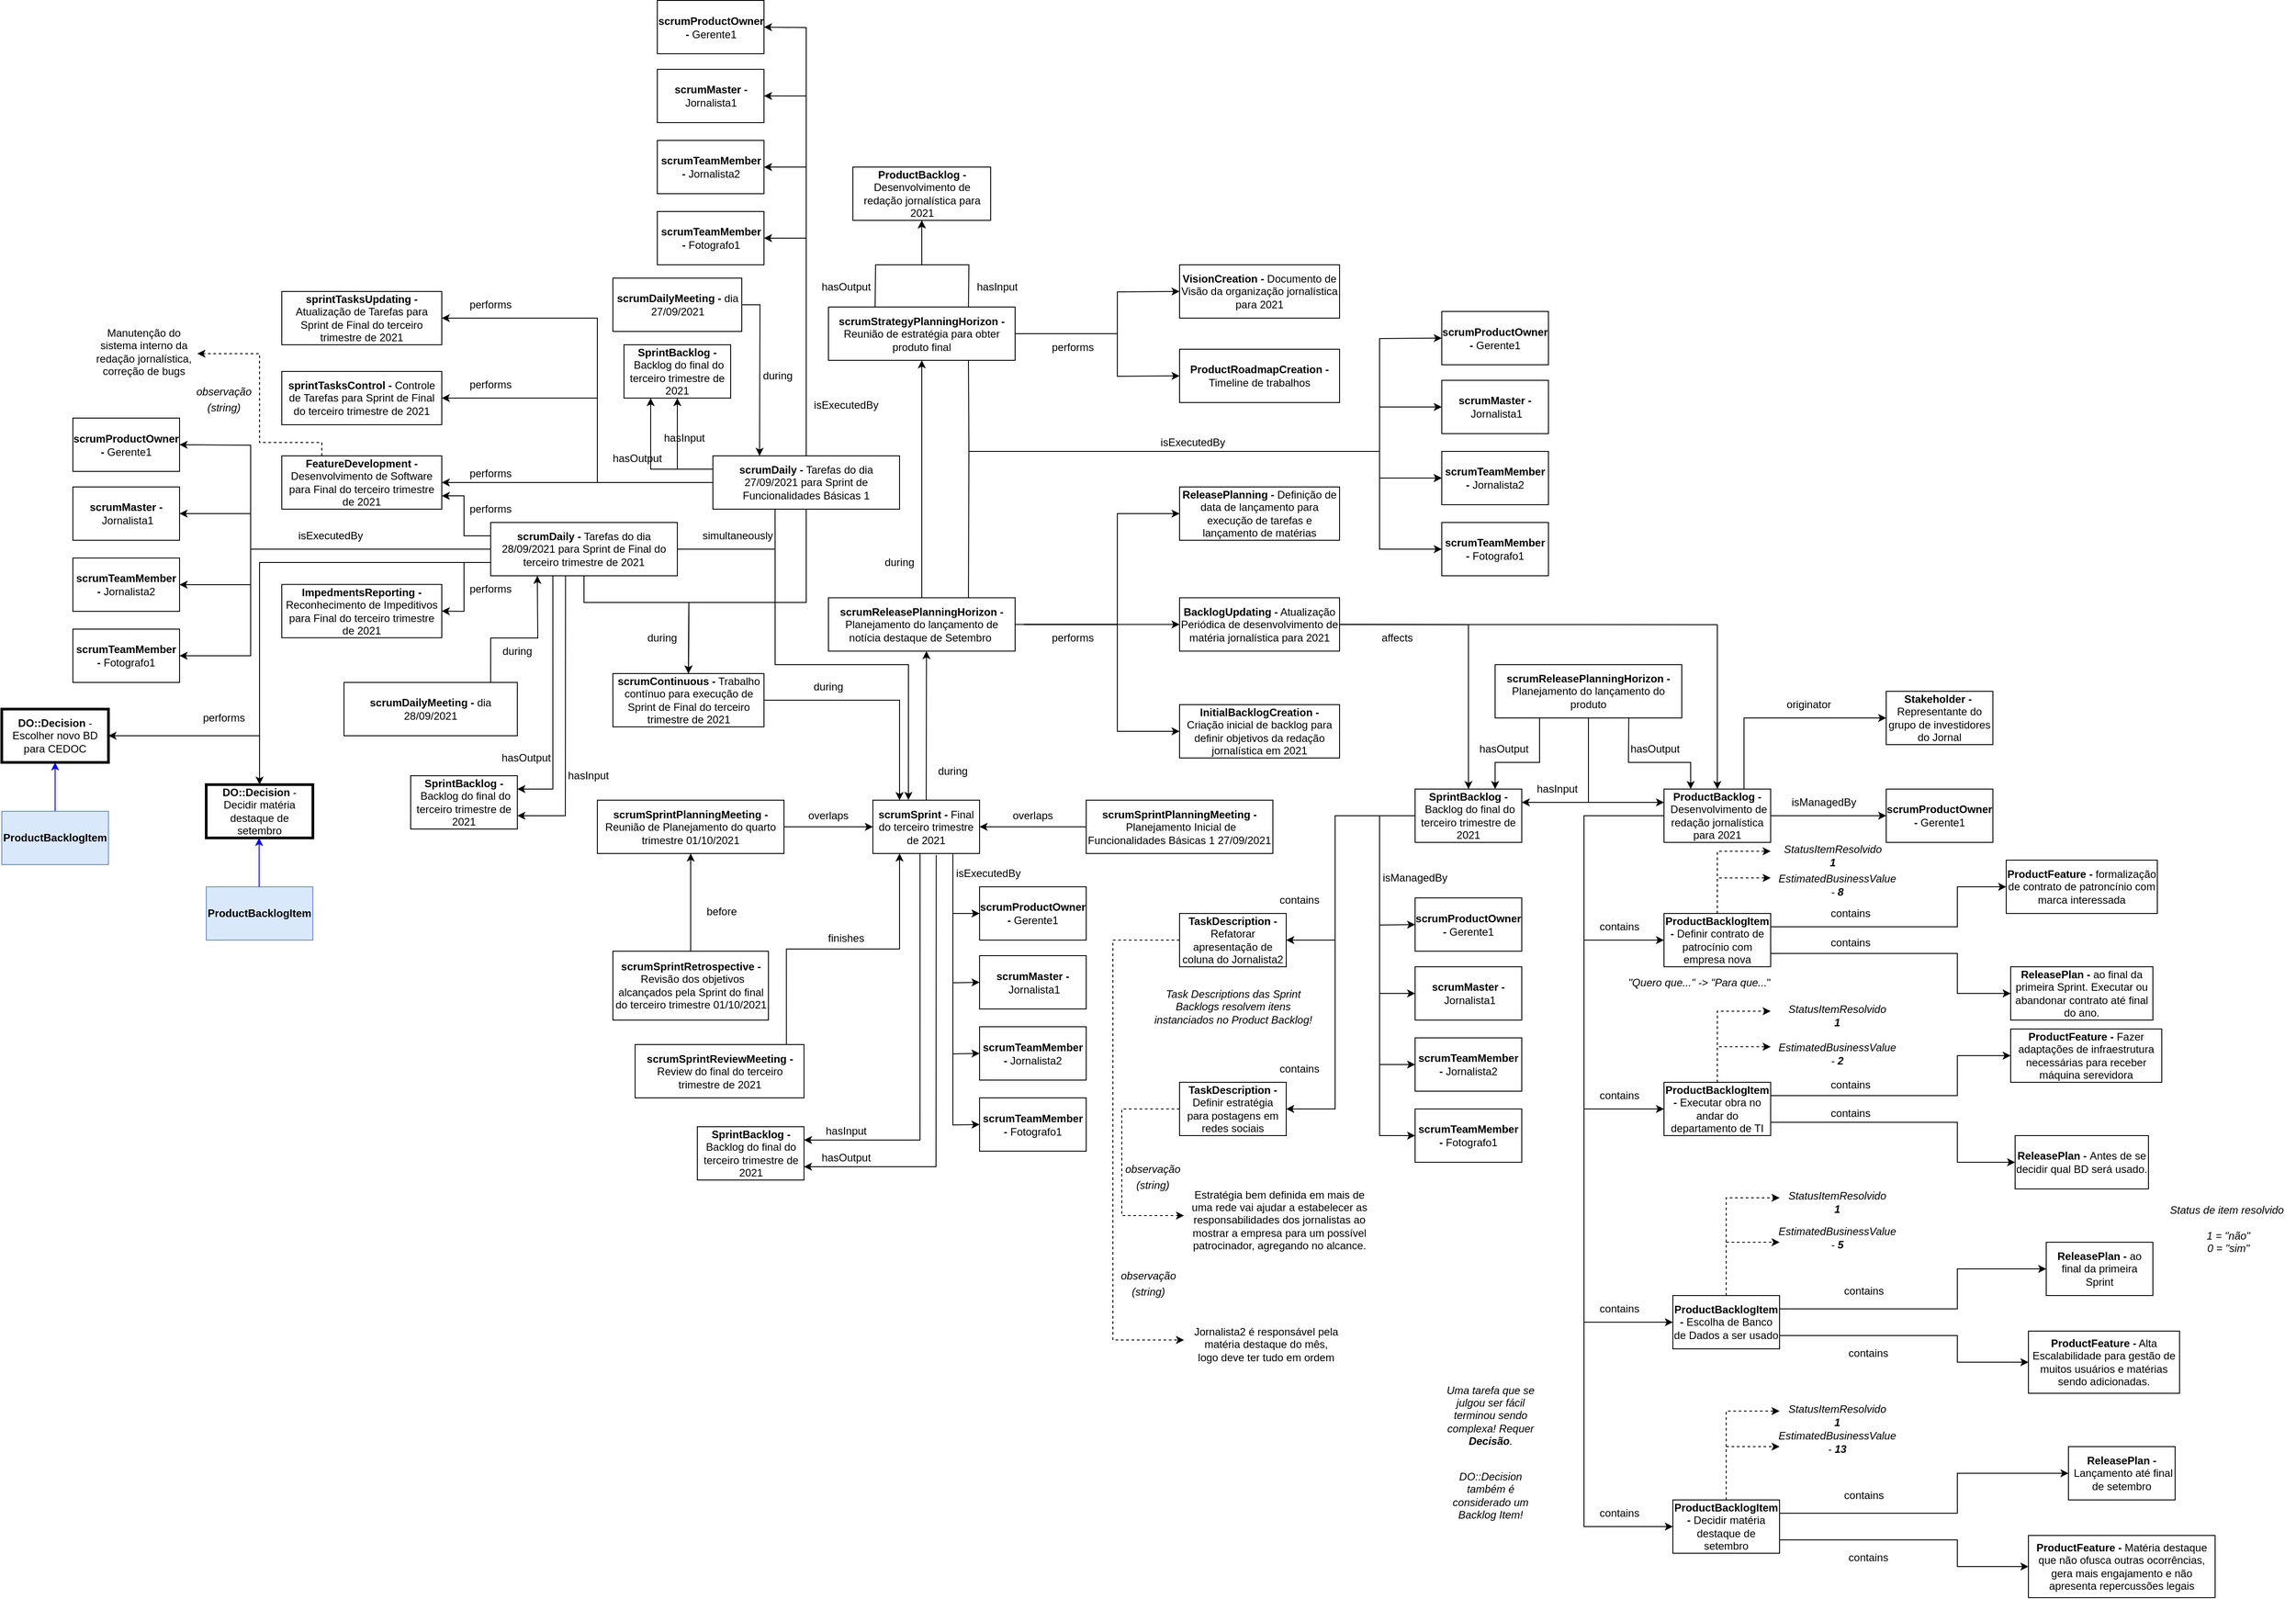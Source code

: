 <mxfile version="20.3.0" type="device"><diagram id="GTKxnj9jRPxypX5SaxoK" name="Page-1"><mxGraphModel dx="4005" dy="2215" grid="1" gridSize="10" guides="1" tooltips="1" connect="1" arrows="1" fold="1" page="1" pageScale="1" pageWidth="850" pageHeight="1100" math="0" shadow="0"><root><mxCell id="0"/><mxCell id="1" parent="0"/><mxCell id="9aUCKWx9uu5R6bYTmshl-1" value="&lt;b&gt;Stakeholder -&lt;/b&gt;&amp;nbsp; Representante do grupo de investidores do&amp;nbsp;Jornal" style="rounded=0;whiteSpace=wrap;html=1;" parent="1" vertex="1"><mxGeometry x="350" y="340" width="120" height="60" as="geometry"/></mxCell><mxCell id="9aUCKWx9uu5R6bYTmshl-2" value="&lt;span id=&quot;docs-internal-guid-0e0dd3e1-7fff-958b-984b-58647232eb13&quot; style=&quot;background-color: transparent; font-variant-numeric: normal; font-variant-east-asian: normal; vertical-align: baseline;&quot;&gt;&lt;b style=&quot;&quot;&gt;scrumMaster -&lt;/b&gt;&amp;nbsp;Jornalista1&lt;/span&gt;" style="rounded=0;whiteSpace=wrap;html=1;" parent="1" vertex="1"><mxGeometry x="-180" y="650" width="120" height="60" as="geometry"/></mxCell><mxCell id="9aUCKWx9uu5R6bYTmshl-3" value="&lt;span id=&quot;docs-internal-guid-f0e0d765-7fff-575c-0213-5f566db8a992&quot; style=&quot;background-color: transparent; font-variant-numeric: normal; font-variant-east-asian: normal; vertical-align: baseline;&quot;&gt;&lt;b style=&quot;&quot;&gt;&lt;font style=&quot;font-size: 12px;&quot;&gt;scrumTeamMember -&lt;/font&gt;&lt;/b&gt;&lt;span style=&quot;&quot;&gt;&amp;nbsp;&lt;/span&gt;Jornalista&lt;span style=&quot;&quot;&gt;2&lt;/span&gt;&lt;/span&gt;" style="rounded=0;whiteSpace=wrap;html=1;fontFamily=Helvetica;fontSize=12;" parent="1" vertex="1"><mxGeometry x="-180" y="730" width="120" height="60" as="geometry"/></mxCell><mxCell id="9aUCKWx9uu5R6bYTmshl-4" value="&lt;span id=&quot;docs-internal-guid-f0e0d765-7fff-575c-0213-5f566db8a992&quot; style=&quot;background-color: transparent; font-variant-numeric: normal; font-variant-east-asian: normal; vertical-align: baseline;&quot;&gt;&lt;b style=&quot;&quot;&gt;&lt;font style=&quot;font-size: 12px;&quot;&gt;scrumTeamMember -&lt;/font&gt;&lt;/b&gt;&lt;span style=&quot;&quot;&gt;&amp;nbsp;&lt;/span&gt;&lt;/span&gt;Fotografo1" style="rounded=0;whiteSpace=wrap;html=1;fontFamily=Helvetica;fontSize=12;" parent="1" vertex="1"><mxGeometry x="-180" y="810" width="120" height="60" as="geometry"/></mxCell><mxCell id="9aUCKWx9uu5R6bYTmshl-5" value="&lt;b&gt;scrumProductOwner -&lt;/b&gt; Gerente1" style="rounded=0;whiteSpace=wrap;html=1;fontFamily=Helvetica;fontSize=12;" parent="1" vertex="1"><mxGeometry x="-180" y="572.5" width="120" height="60" as="geometry"/></mxCell><mxCell id="9aUCKWx9uu5R6bYTmshl-43" style="edgeStyle=orthogonalEdgeStyle;rounded=0;orthogonalLoop=1;jettySize=auto;html=1;entryX=1;entryY=0.5;entryDx=0;entryDy=0;fontFamily=Helvetica;fontSize=12;" parent="1" source="9aUCKWx9uu5R6bYTmshl-6" target="9aUCKWx9uu5R6bYTmshl-7" edge="1"><mxGeometry relative="1" as="geometry"/></mxCell><mxCell id="9aUCKWx9uu5R6bYTmshl-6" value="&lt;b&gt;scrumSprintPlanningMeeting -&lt;/b&gt;&amp;nbsp;Planejamento Inicial de Funcionalidades Básicas 1 27/09/2021" style="rounded=0;whiteSpace=wrap;html=1;fontFamily=Helvetica;fontSize=12;" parent="1" vertex="1"><mxGeometry x="-550" y="462.5" width="210" height="60" as="geometry"/></mxCell><mxCell id="9aUCKWx9uu5R6bYTmshl-7" value="&lt;b&gt;scrumSprint -&lt;/b&gt; Final do terceiro trimestre de 2021" style="rounded=0;whiteSpace=wrap;html=1;fontFamily=Helvetica;fontSize=12;" parent="1" vertex="1"><mxGeometry x="-790" y="462.5" width="120" height="60" as="geometry"/></mxCell><mxCell id="9aUCKWx9uu5R6bYTmshl-30" style="edgeStyle=orthogonalEdgeStyle;rounded=0;orthogonalLoop=1;jettySize=auto;html=1;exitX=0.896;exitY=0.008;exitDx=0;exitDy=0;entryX=0.25;entryY=1;entryDx=0;entryDy=0;fontFamily=Helvetica;fontSize=12;exitPerimeter=0;" parent="1" source="9aUCKWx9uu5R6bYTmshl-9" target="9aUCKWx9uu5R6bYTmshl-7" edge="1"><mxGeometry relative="1" as="geometry"><mxPoint x="-755" y="550" as="targetPoint"/></mxGeometry></mxCell><mxCell id="9aUCKWx9uu5R6bYTmshl-9" value="&lt;b&gt;scrumSprintReviewMeeting - &lt;/b&gt;Review do final do terceiro trimestre de 2021" style="rounded=0;whiteSpace=wrap;html=1;fontFamily=Helvetica;fontSize=12;" parent="1" vertex="1"><mxGeometry x="-1057.5" y="737.5" width="190" height="60" as="geometry"/></mxCell><mxCell id="9aUCKWx9uu5R6bYTmshl-11" value="&lt;b&gt;ProductBacklog -&lt;/b&gt;&amp;nbsp;Desenvolvimento de redação jornalística para 2021" style="rounded=0;whiteSpace=wrap;html=1;fontFamily=Helvetica;fontSize=12;" parent="1" vertex="1"><mxGeometry x="100" y="450" width="120" height="60" as="geometry"/></mxCell><mxCell id="9aUCKWx9uu5R6bYTmshl-12" value="&lt;b&gt;ProductBacklogItem -&lt;/b&gt;&amp;nbsp;Definir contrato de patrocínio com empresa nova" style="rounded=0;whiteSpace=wrap;html=1;fontFamily=Helvetica;fontSize=12;" parent="1" vertex="1"><mxGeometry x="100" y="590" width="120" height="60" as="geometry"/></mxCell><mxCell id="9aUCKWx9uu5R6bYTmshl-16" value="&lt;b&gt;ProductBacklogItem -&lt;/b&gt;&amp;nbsp;Executar obra no andar do departamento de TI" style="rounded=0;whiteSpace=wrap;html=1;fontFamily=Helvetica;fontSize=12;" parent="1" vertex="1"><mxGeometry x="100" y="780" width="120" height="60" as="geometry"/></mxCell><mxCell id="9aUCKWx9uu5R6bYTmshl-19" value="&lt;b&gt;SprintBacklog -&amp;nbsp;&lt;/b&gt;Backlog do final do terceiro trimestre de 2021" style="rounded=0;whiteSpace=wrap;html=1;fontFamily=Helvetica;fontSize=12;" parent="1" vertex="1"><mxGeometry x="-180" y="450" width="120" height="60" as="geometry"/></mxCell><mxCell id="9aUCKWx9uu5R6bYTmshl-20" value="&lt;b&gt;TaskDescription - &lt;/b&gt;Refatorar apresentação de coluna do Jornalista2" style="rounded=0;whiteSpace=wrap;html=1;fontFamily=Helvetica;fontSize=12;" parent="1" vertex="1"><mxGeometry x="-445" y="590" width="120" height="60" as="geometry"/></mxCell><mxCell id="9aUCKWx9uu5R6bYTmshl-21" value="&lt;b&gt;TaskDescription - &lt;/b&gt;Definir estratégia para postagens em redes sociais" style="rounded=0;whiteSpace=wrap;html=1;fontFamily=Helvetica;fontSize=12;" parent="1" vertex="1"><mxGeometry x="-445" y="780" width="120" height="60" as="geometry"/></mxCell><mxCell id="9aUCKWx9uu5R6bYTmshl-22" value="" style="endArrow=classic;html=1;rounded=0;fontFamily=Helvetica;fontSize=12;exitX=0;exitY=0.5;exitDx=0;exitDy=0;entryX=1;entryY=0.5;entryDx=0;entryDy=0;" parent="1" source="9aUCKWx9uu5R6bYTmshl-19" target="9aUCKWx9uu5R6bYTmshl-20" edge="1"><mxGeometry width="50" height="50" relative="1" as="geometry"><mxPoint x="-30" y="660" as="sourcePoint"/><mxPoint x="20" y="610" as="targetPoint"/><Array as="points"><mxPoint x="-270" y="480"/><mxPoint x="-270" y="620"/></Array></mxGeometry></mxCell><mxCell id="9aUCKWx9uu5R6bYTmshl-23" value="" style="endArrow=classic;html=1;rounded=0;fontFamily=Helvetica;fontSize=12;exitX=0;exitY=0.5;exitDx=0;exitDy=0;entryX=1;entryY=0.5;entryDx=0;entryDy=0;" parent="1" source="9aUCKWx9uu5R6bYTmshl-19" target="9aUCKWx9uu5R6bYTmshl-21" edge="1"><mxGeometry width="50" height="50" relative="1" as="geometry"><mxPoint x="-170" y="490" as="sourcePoint"/><mxPoint x="-360" y="880" as="targetPoint"/><Array as="points"><mxPoint x="-270" y="480"/><mxPoint x="-270" y="810"/></Array></mxGeometry></mxCell><mxCell id="9aUCKWx9uu5R6bYTmshl-24" value="contains" style="text;html=1;strokeColor=none;fillColor=none;align=center;verticalAlign=middle;whiteSpace=wrap;rounded=0;fontFamily=Helvetica;fontSize=12;" parent="1" vertex="1"><mxGeometry x="-340" y="560" width="60" height="30" as="geometry"/></mxCell><mxCell id="9aUCKWx9uu5R6bYTmshl-25" value="contains" style="text;html=1;strokeColor=none;fillColor=none;align=center;verticalAlign=middle;whiteSpace=wrap;rounded=0;fontFamily=Helvetica;fontSize=12;" parent="1" vertex="1"><mxGeometry x="-340" y="750" width="60" height="30" as="geometry"/></mxCell><mxCell id="9aUCKWx9uu5R6bYTmshl-26" value="" style="endArrow=classic;html=1;rounded=0;fontFamily=Helvetica;fontSize=12;exitX=0;exitY=0.5;exitDx=0;exitDy=0;entryX=0;entryY=0.5;entryDx=0;entryDy=0;" parent="1" edge="1"><mxGeometry width="50" height="50" relative="1" as="geometry"><mxPoint x="100" y="480" as="sourcePoint"/><mxPoint x="100" y="620" as="targetPoint"/><Array as="points"><mxPoint x="10" y="480"/><mxPoint x="10" y="620"/></Array></mxGeometry></mxCell><mxCell id="9aUCKWx9uu5R6bYTmshl-27" value="" style="endArrow=classic;html=1;rounded=0;fontFamily=Helvetica;fontSize=12;exitX=0;exitY=0.5;exitDx=0;exitDy=0;entryX=0;entryY=0.5;entryDx=0;entryDy=0;" parent="1" edge="1"><mxGeometry width="50" height="50" relative="1" as="geometry"><mxPoint x="100" y="480" as="sourcePoint"/><mxPoint x="100" y="810" as="targetPoint"/><Array as="points"><mxPoint x="10" y="480"/><mxPoint x="10" y="810"/></Array></mxGeometry></mxCell><mxCell id="9aUCKWx9uu5R6bYTmshl-28" value="contains" style="text;html=1;strokeColor=none;fillColor=none;align=center;verticalAlign=middle;whiteSpace=wrap;rounded=0;fontFamily=Helvetica;fontSize=12;" parent="1" vertex="1"><mxGeometry x="20" y="590" width="60" height="30" as="geometry"/></mxCell><mxCell id="9aUCKWx9uu5R6bYTmshl-29" value="contains" style="text;html=1;strokeColor=none;fillColor=none;align=center;verticalAlign=middle;whiteSpace=wrap;rounded=0;fontFamily=Helvetica;fontSize=12;" parent="1" vertex="1"><mxGeometry x="20" y="780" width="60" height="30" as="geometry"/></mxCell><mxCell id="9aUCKWx9uu5R6bYTmshl-31" value="finishes" style="text;html=1;strokeColor=none;fillColor=none;align=center;verticalAlign=middle;whiteSpace=wrap;rounded=0;fontFamily=Helvetica;fontSize=12;" parent="1" vertex="1"><mxGeometry x="-850" y="602.5" width="60" height="30" as="geometry"/></mxCell><mxCell id="9aUCKWx9uu5R6bYTmshl-32" value="&lt;b&gt;scrumDaily -&lt;/b&gt; Tarefas do dia 28/09/2021 para Sprint de Final do terceiro trimestre de 2021" style="rounded=0;whiteSpace=wrap;html=1;fontFamily=Helvetica;fontSize=12;" parent="1" vertex="1"><mxGeometry x="-1220" y="150" width="210" height="60" as="geometry"/></mxCell><mxCell id="9aUCKWx9uu5R6bYTmshl-33" value="&lt;b&gt;scrumDailyMeeting -&lt;/b&gt; dia 28/09/2021" style="rounded=0;whiteSpace=wrap;html=1;fontFamily=Helvetica;fontSize=12;" parent="1" vertex="1"><mxGeometry x="-1385" y="330" width="195" height="60" as="geometry"/></mxCell><mxCell id="9aUCKWx9uu5R6bYTmshl-35" value="during" style="text;html=1;strokeColor=none;fillColor=none;align=center;verticalAlign=middle;whiteSpace=wrap;rounded=0;fontFamily=Helvetica;fontSize=12;" parent="1" vertex="1"><mxGeometry x="-1220" y="279.75" width="60" height="30" as="geometry"/></mxCell><mxCell id="9aUCKWx9uu5R6bYTmshl-37" value="&lt;b&gt;scrumSprintPlanningMeeting -&lt;/b&gt; Reunião de Planejamento do quarto trimestre 01/10/2021" style="rounded=0;whiteSpace=wrap;html=1;fontFamily=Helvetica;fontSize=12;" parent="1" vertex="1"><mxGeometry x="-1100" y="462.5" width="210" height="60" as="geometry"/></mxCell><mxCell id="9aUCKWx9uu5R6bYTmshl-38" value="&lt;b&gt;scrumSprintRetrospective -&lt;/b&gt;&amp;nbsp;Revisão dos objetivos alcançados pela Sprint do final do terceiro trimestre 01/10/2021" style="rounded=0;whiteSpace=wrap;html=1;fontFamily=Helvetica;fontSize=12;" parent="1" vertex="1"><mxGeometry x="-1082.5" y="632.5" width="175" height="77.5" as="geometry"/></mxCell><mxCell id="9aUCKWx9uu5R6bYTmshl-39" value="" style="endArrow=classic;html=1;rounded=0;fontFamily=Helvetica;fontSize=12;exitX=0.5;exitY=0;exitDx=0;exitDy=0;entryX=0.5;entryY=1;entryDx=0;entryDy=0;" parent="1" source="9aUCKWx9uu5R6bYTmshl-38" target="9aUCKWx9uu5R6bYTmshl-37" edge="1"><mxGeometry width="50" height="50" relative="1" as="geometry"><mxPoint x="-770" y="642.5" as="sourcePoint"/><mxPoint x="-720" y="592.5" as="targetPoint"/></mxGeometry></mxCell><mxCell id="9aUCKWx9uu5R6bYTmshl-40" value="before" style="text;html=1;strokeColor=none;fillColor=none;align=center;verticalAlign=middle;whiteSpace=wrap;rounded=0;fontFamily=Helvetica;fontSize=12;" parent="1" vertex="1"><mxGeometry x="-990" y="572.5" width="60" height="30" as="geometry"/></mxCell><mxCell id="9aUCKWx9uu5R6bYTmshl-41" value="" style="endArrow=classic;html=1;rounded=0;fontFamily=Helvetica;fontSize=12;entryX=0;entryY=0.5;entryDx=0;entryDy=0;exitX=1;exitY=0.5;exitDx=0;exitDy=0;" parent="1" source="9aUCKWx9uu5R6bYTmshl-37" target="9aUCKWx9uu5R6bYTmshl-7" edge="1"><mxGeometry width="50" height="50" relative="1" as="geometry"><mxPoint x="-770" y="642.5" as="sourcePoint"/><mxPoint x="-720" y="592.5" as="targetPoint"/></mxGeometry></mxCell><mxCell id="9aUCKWx9uu5R6bYTmshl-42" value="overlaps" style="text;html=1;strokeColor=none;fillColor=none;align=center;verticalAlign=middle;whiteSpace=wrap;rounded=0;fontFamily=Helvetica;fontSize=12;" parent="1" vertex="1"><mxGeometry x="-870" y="465" width="60" height="30" as="geometry"/></mxCell><mxCell id="9aUCKWx9uu5R6bYTmshl-44" value="overlaps" style="text;html=1;strokeColor=none;fillColor=none;align=center;verticalAlign=middle;whiteSpace=wrap;rounded=0;fontFamily=Helvetica;fontSize=12;" parent="1" vertex="1"><mxGeometry x="-640" y="465" width="60" height="30" as="geometry"/></mxCell><mxCell id="dcuelW4rDDtVWoCNSR7L-1" value="&lt;b&gt;scrumReleasePlanningHorizon -&lt;/b&gt; Planejamento do lançamento de notícia destaque de Setembro&amp;nbsp;" style="rounded=0;whiteSpace=wrap;html=1;" parent="1" vertex="1"><mxGeometry x="-840" y="234.75" width="210" height="60" as="geometry"/></mxCell><mxCell id="dcuelW4rDDtVWoCNSR7L-2" value="&lt;b&gt;scrumStrategyPlanningHorizon - &lt;/b&gt;Reunião de estratégia para obter produto final" style="rounded=0;whiteSpace=wrap;html=1;" parent="1" vertex="1"><mxGeometry x="-840" y="-92.5" width="210" height="60" as="geometry"/></mxCell><mxCell id="dcuelW4rDDtVWoCNSR7L-3" value="&lt;b&gt;VisionCreation -&lt;/b&gt; Documento de Visão da organização jornalística para 2021" style="rounded=0;whiteSpace=wrap;html=1;" parent="1" vertex="1"><mxGeometry x="-445" y="-140" width="180" height="60" as="geometry"/></mxCell><mxCell id="dcuelW4rDDtVWoCNSR7L-4" value="&lt;b&gt;ProductRoadmapCreation -&lt;/b&gt; Timeline de trabalhos" style="rounded=0;whiteSpace=wrap;html=1;" parent="1" vertex="1"><mxGeometry x="-445" y="-45" width="180" height="60" as="geometry"/></mxCell><mxCell id="dcuelW4rDDtVWoCNSR7L-5" value="" style="endArrow=classic;html=1;rounded=0;exitX=1;exitY=0.5;exitDx=0;exitDy=0;entryX=0;entryY=0.5;entryDx=0;entryDy=0;" parent="1" source="dcuelW4rDDtVWoCNSR7L-2" target="dcuelW4rDDtVWoCNSR7L-3" edge="1"><mxGeometry width="50" height="50" relative="1" as="geometry"><mxPoint x="-505" y="-182.5" as="sourcePoint"/><mxPoint x="-455" y="-232.5" as="targetPoint"/><Array as="points"><mxPoint x="-515" y="-62.5"/><mxPoint x="-515" y="-109.5"/></Array></mxGeometry></mxCell><mxCell id="dcuelW4rDDtVWoCNSR7L-6" value="" style="endArrow=classic;html=1;rounded=0;exitX=1;exitY=0.5;exitDx=0;exitDy=0;entryX=0;entryY=0.5;entryDx=0;entryDy=0;" parent="1" source="dcuelW4rDDtVWoCNSR7L-2" target="dcuelW4rDDtVWoCNSR7L-4" edge="1"><mxGeometry width="50" height="50" relative="1" as="geometry"><mxPoint x="-505" y="-182.5" as="sourcePoint"/><mxPoint x="-455" y="-232.5" as="targetPoint"/><Array as="points"><mxPoint x="-515" y="-62.5"/><mxPoint x="-515" y="-14.5"/></Array></mxGeometry></mxCell><mxCell id="dcuelW4rDDtVWoCNSR7L-7" value="performs" style="text;html=1;strokeColor=none;fillColor=none;align=center;verticalAlign=middle;whiteSpace=wrap;rounded=0;" parent="1" vertex="1"><mxGeometry x="-595" y="-62.5" width="60" height="30" as="geometry"/></mxCell><mxCell id="dcuelW4rDDtVWoCNSR7L-8" value="" style="endArrow=classic;html=1;rounded=0;exitX=1;exitY=0.5;exitDx=0;exitDy=0;entryX=0;entryY=0.5;entryDx=0;entryDy=0;" parent="1" target="dcuelW4rDDtVWoCNSR7L-11" edge="1"><mxGeometry width="50" height="50" relative="1" as="geometry"><mxPoint x="-620" y="264.75" as="sourcePoint"/><mxPoint x="-445" y="217.25" as="targetPoint"/><Array as="points"><mxPoint x="-515" y="264.75"/><mxPoint x="-515" y="140"/></Array></mxGeometry></mxCell><mxCell id="dcuelW4rDDtVWoCNSR7L-9" value="" style="endArrow=classic;html=1;rounded=0;exitX=1;exitY=0.5;exitDx=0;exitDy=0;entryX=0;entryY=0.5;entryDx=0;entryDy=0;" parent="1" target="dcuelW4rDDtVWoCNSR7L-12" edge="1"><mxGeometry width="50" height="50" relative="1" as="geometry"><mxPoint x="-620" y="264.75" as="sourcePoint"/><mxPoint x="-445" y="312.25" as="targetPoint"/><Array as="points"><mxPoint x="-515" y="264.75"/><mxPoint x="-515" y="385"/></Array></mxGeometry></mxCell><mxCell id="dcuelW4rDDtVWoCNSR7L-10" value="performs" style="text;html=1;strokeColor=none;fillColor=none;align=center;verticalAlign=middle;whiteSpace=wrap;rounded=0;" parent="1" vertex="1"><mxGeometry x="-595" y="264.75" width="60" height="30" as="geometry"/></mxCell><mxCell id="dcuelW4rDDtVWoCNSR7L-11" value="&lt;b&gt;ReleasePlanning -&lt;/b&gt; Definição de data de lançamento para execução de tarefas e lançamento de matérias" style="rounded=0;whiteSpace=wrap;html=1;" parent="1" vertex="1"><mxGeometry x="-445" y="110" width="180" height="60" as="geometry"/></mxCell><mxCell id="dcuelW4rDDtVWoCNSR7L-12" value="&lt;b&gt;InitialBacklogCreation -&lt;/b&gt; Criação inicial de backlog para definir objetivos da redação jornalística em 2021" style="rounded=0;whiteSpace=wrap;html=1;" parent="1" vertex="1"><mxGeometry x="-445" y="355" width="180" height="60" as="geometry"/></mxCell><mxCell id="dcuelW4rDDtVWoCNSR7L-14" value="&lt;b&gt;BacklogUpdating -&lt;/b&gt; Atualização Periódica de desenvolvimento de matéria jornalística para 2021" style="rounded=0;whiteSpace=wrap;html=1;" parent="1" vertex="1"><mxGeometry x="-445" y="234.75" width="180" height="60" as="geometry"/></mxCell><mxCell id="dcuelW4rDDtVWoCNSR7L-15" value="" style="endArrow=classic;html=1;rounded=0;exitX=1;exitY=0.5;exitDx=0;exitDy=0;entryX=0;entryY=0.5;entryDx=0;entryDy=0;" parent="1" source="dcuelW4rDDtVWoCNSR7L-1" target="dcuelW4rDDtVWoCNSR7L-14" edge="1"><mxGeometry width="50" height="50" relative="1" as="geometry"><mxPoint x="-475" y="185" as="sourcePoint"/><mxPoint x="-425" y="135" as="targetPoint"/></mxGeometry></mxCell><mxCell id="dcuelW4rDDtVWoCNSR7L-18" value="" style="endArrow=classic;html=1;rounded=0;exitX=1;exitY=0.5;exitDx=0;exitDy=0;entryX=0.5;entryY=0;entryDx=0;entryDy=0;" parent="1" source="dcuelW4rDDtVWoCNSR7L-14" target="9aUCKWx9uu5R6bYTmshl-19" edge="1"><mxGeometry width="50" height="50" relative="1" as="geometry"><mxPoint x="-110" y="690" as="sourcePoint"/><mxPoint x="-60" y="640" as="targetPoint"/><Array as="points"><mxPoint x="-120" y="265"/></Array></mxGeometry></mxCell><mxCell id="dcuelW4rDDtVWoCNSR7L-19" value="" style="endArrow=classic;html=1;rounded=0;exitX=1;exitY=0.5;exitDx=0;exitDy=0;entryX=0.5;entryY=0;entryDx=0;entryDy=0;" parent="1" source="dcuelW4rDDtVWoCNSR7L-14" target="9aUCKWx9uu5R6bYTmshl-11" edge="1"><mxGeometry width="50" height="50" relative="1" as="geometry"><mxPoint x="-110" y="690" as="sourcePoint"/><mxPoint x="-60" y="640" as="targetPoint"/><Array as="points"><mxPoint x="160" y="265"/></Array></mxGeometry></mxCell><mxCell id="dcuelW4rDDtVWoCNSR7L-21" value="affects" style="text;html=1;strokeColor=none;fillColor=none;align=center;verticalAlign=middle;whiteSpace=wrap;rounded=0;" parent="1" vertex="1"><mxGeometry x="-230" y="265" width="60" height="30" as="geometry"/></mxCell><mxCell id="dcuelW4rDDtVWoCNSR7L-22" value="&lt;b&gt;scrumContinuous -&lt;/b&gt; Trabalho contínuo para execução de Sprint de Final do terceiro trimestre de 2021" style="rounded=0;whiteSpace=wrap;html=1;" parent="1" vertex="1"><mxGeometry x="-1082.5" y="320" width="170" height="60" as="geometry"/></mxCell><mxCell id="dcuelW4rDDtVWoCNSR7L-25" value="" style="endArrow=classic;html=1;rounded=0;exitX=0.5;exitY=0;exitDx=0;exitDy=0;entryX=0.525;entryY=1.001;entryDx=0;entryDy=0;entryPerimeter=0;" parent="1" source="9aUCKWx9uu5R6bYTmshl-7" target="dcuelW4rDDtVWoCNSR7L-1" edge="1"><mxGeometry width="50" height="50" relative="1" as="geometry"><mxPoint x="-370" y="640" as="sourcePoint"/><mxPoint x="-730" y="300" as="targetPoint"/></mxGeometry></mxCell><mxCell id="dcuelW4rDDtVWoCNSR7L-26" value="" style="endArrow=classic;html=1;rounded=0;exitX=0.5;exitY=0;exitDx=0;exitDy=0;entryX=0.5;entryY=1;entryDx=0;entryDy=0;" parent="1" source="dcuelW4rDDtVWoCNSR7L-1" target="dcuelW4rDDtVWoCNSR7L-2" edge="1"><mxGeometry width="50" height="50" relative="1" as="geometry"><mxPoint x="-290" y="260" as="sourcePoint"/><mxPoint x="-240" y="210" as="targetPoint"/></mxGeometry></mxCell><mxCell id="dcuelW4rDDtVWoCNSR7L-27" value="during" style="text;html=1;strokeColor=none;fillColor=none;align=center;verticalAlign=middle;whiteSpace=wrap;rounded=0;" parent="1" vertex="1"><mxGeometry x="-730" y="415" width="60" height="30" as="geometry"/></mxCell><mxCell id="dcuelW4rDDtVWoCNSR7L-28" value="during" style="text;html=1;strokeColor=none;fillColor=none;align=center;verticalAlign=middle;whiteSpace=wrap;rounded=0;" parent="1" vertex="1"><mxGeometry x="-790" y="180" width="60" height="30" as="geometry"/></mxCell><mxCell id="dcuelW4rDDtVWoCNSR7L-29" value="" style="endArrow=classic;html=1;rounded=0;exitX=0.846;exitY=0.004;exitDx=0;exitDy=0;entryX=0.25;entryY=1;entryDx=0;entryDy=0;exitPerimeter=0;" parent="1" source="9aUCKWx9uu5R6bYTmshl-33" target="9aUCKWx9uu5R6bYTmshl-32" edge="1"><mxGeometry width="50" height="50" relative="1" as="geometry"><mxPoint x="-760" y="200" as="sourcePoint"/><mxPoint x="-1000" as="targetPoint"/><Array as="points"><mxPoint x="-1220" y="280"/><mxPoint x="-1167" y="280"/></Array></mxGeometry></mxCell><mxCell id="dcuelW4rDDtVWoCNSR7L-33" value="" style="endArrow=classic;html=1;rounded=0;exitX=1;exitY=0.5;exitDx=0;exitDy=0;entryX=0.25;entryY=0;entryDx=0;entryDy=0;" parent="1" source="dcuelW4rDDtVWoCNSR7L-22" target="9aUCKWx9uu5R6bYTmshl-7" edge="1"><mxGeometry width="50" height="50" relative="1" as="geometry"><mxPoint x="-820" y="390" as="sourcePoint"/><mxPoint x="-770" y="340" as="targetPoint"/><Array as="points"><mxPoint x="-760" y="350"/></Array></mxGeometry></mxCell><mxCell id="dcuelW4rDDtVWoCNSR7L-34" value="during" style="text;html=1;strokeColor=none;fillColor=none;align=center;verticalAlign=middle;whiteSpace=wrap;rounded=0;" parent="1" vertex="1"><mxGeometry x="-870" y="320" width="60" height="30" as="geometry"/></mxCell><mxCell id="dcuelW4rDDtVWoCNSR7L-35" value="" style="endArrow=classic;html=1;rounded=0;exitX=0.5;exitY=1;exitDx=0;exitDy=0;entryX=0.5;entryY=0;entryDx=0;entryDy=0;" parent="1" source="9aUCKWx9uu5R6bYTmshl-32" target="dcuelW4rDDtVWoCNSR7L-22" edge="1"><mxGeometry width="50" height="50" relative="1" as="geometry"><mxPoint x="-820" y="310" as="sourcePoint"/><mxPoint x="-770" y="260" as="targetPoint"/><Array as="points"><mxPoint x="-1115" y="240"/><mxPoint x="-997" y="240"/></Array></mxGeometry></mxCell><mxCell id="dcuelW4rDDtVWoCNSR7L-36" value="during" style="text;html=1;strokeColor=none;fillColor=none;align=center;verticalAlign=middle;whiteSpace=wrap;rounded=0;fontFamily=Helvetica;fontSize=12;" parent="1" vertex="1"><mxGeometry x="-1057.5" y="264.75" width="60" height="30" as="geometry"/></mxCell><mxCell id="dcuelW4rDDtVWoCNSR7L-37" value="&lt;b&gt;sprintTasksControl - &lt;/b&gt;Controle de Tarefas para Sprint de Final do terceiro trimestre de 2021" style="rounded=0;whiteSpace=wrap;html=1;" parent="1" vertex="1"><mxGeometry x="-1455" y="-20" width="180" height="60" as="geometry"/></mxCell><mxCell id="dcuelW4rDDtVWoCNSR7L-38" value="&lt;b&gt;sprintTasksUpdating -&lt;/b&gt; Atualização de Tarefas para Sprint de Final do terceiro trimestre de 2021" style="rounded=0;whiteSpace=wrap;html=1;" parent="1" vertex="1"><mxGeometry x="-1455" y="-110" width="180" height="60" as="geometry"/></mxCell><mxCell id="dcuelW4rDDtVWoCNSR7L-39" value="&lt;b&gt;ImpedmentsReporting -&lt;/b&gt; Reconhecimento de Impeditivos para Final do terceiro trimestre de 2021" style="rounded=0;whiteSpace=wrap;html=1;" parent="1" vertex="1"><mxGeometry x="-1455" y="219.75" width="180" height="60" as="geometry"/></mxCell><mxCell id="dcuelW4rDDtVWoCNSR7L-40" value="&lt;b&gt;FeatureDevelopment -&lt;/b&gt; Desenvolvimento de Software para Final do terceiro trimestre de 2021" style="rounded=0;whiteSpace=wrap;html=1;" parent="1" vertex="1"><mxGeometry x="-1455" y="75" width="180" height="60" as="geometry"/></mxCell><mxCell id="dcuelW4rDDtVWoCNSR7L-49" value="&lt;b&gt;scrumProductOwner -&lt;/b&gt; Gerente1" style="rounded=0;whiteSpace=wrap;html=1;fontFamily=Helvetica;fontSize=12;" parent="1" vertex="1"><mxGeometry x="350" y="450" width="120" height="60" as="geometry"/></mxCell><mxCell id="dcuelW4rDDtVWoCNSR7L-50" value="" style="endArrow=classic;html=1;rounded=0;entryX=0;entryY=0.5;entryDx=0;entryDy=0;exitX=1;exitY=0.5;exitDx=0;exitDy=0;" parent="1" source="9aUCKWx9uu5R6bYTmshl-11" target="dcuelW4rDDtVWoCNSR7L-49" edge="1"><mxGeometry width="50" height="50" relative="1" as="geometry"><mxPoint x="-250" y="660" as="sourcePoint"/><mxPoint x="-200" y="610" as="targetPoint"/></mxGeometry></mxCell><mxCell id="dcuelW4rDDtVWoCNSR7L-51" value="isManagedBy" style="text;html=1;strokeColor=none;fillColor=none;align=center;verticalAlign=middle;whiteSpace=wrap;rounded=0;" parent="1" vertex="1"><mxGeometry x="250" y="450" width="60" height="30" as="geometry"/></mxCell><mxCell id="dcuelW4rDDtVWoCNSR7L-52" value="" style="endArrow=classic;html=1;rounded=0;exitX=0;exitY=0.5;exitDx=0;exitDy=0;entryX=0;entryY=0.5;entryDx=0;entryDy=0;" parent="1" source="9aUCKWx9uu5R6bYTmshl-19" target="9aUCKWx9uu5R6bYTmshl-5" edge="1"><mxGeometry width="50" height="50" relative="1" as="geometry"><mxPoint x="100" y="510" as="sourcePoint"/><mxPoint x="150" y="460" as="targetPoint"/><Array as="points"><mxPoint x="-220" y="480"/><mxPoint x="-220" y="603"/></Array></mxGeometry></mxCell><mxCell id="dcuelW4rDDtVWoCNSR7L-53" value="" style="endArrow=classic;html=1;rounded=0;exitX=0;exitY=0.5;exitDx=0;exitDy=0;entryX=0;entryY=0.5;entryDx=0;entryDy=0;" parent="1" source="9aUCKWx9uu5R6bYTmshl-19" target="9aUCKWx9uu5R6bYTmshl-2" edge="1"><mxGeometry width="50" height="50" relative="1" as="geometry"><mxPoint x="-50" y="540" as="sourcePoint"/><mxPoint y="490" as="targetPoint"/><Array as="points"><mxPoint x="-220" y="480"/><mxPoint x="-220" y="680"/></Array></mxGeometry></mxCell><mxCell id="dcuelW4rDDtVWoCNSR7L-54" value="" style="endArrow=classic;html=1;rounded=0;exitX=0;exitY=0.5;exitDx=0;exitDy=0;entryX=0;entryY=0.5;entryDx=0;entryDy=0;" parent="1" source="9aUCKWx9uu5R6bYTmshl-19" target="9aUCKWx9uu5R6bYTmshl-3" edge="1"><mxGeometry width="50" height="50" relative="1" as="geometry"><mxPoint x="-90" y="580" as="sourcePoint"/><mxPoint x="-40" y="530" as="targetPoint"/><Array as="points"><mxPoint x="-220" y="480"/><mxPoint x="-220" y="760"/></Array></mxGeometry></mxCell><mxCell id="dcuelW4rDDtVWoCNSR7L-55" value="" style="endArrow=classic;html=1;rounded=0;exitX=0;exitY=0.5;exitDx=0;exitDy=0;entryX=0;entryY=0.5;entryDx=0;entryDy=0;" parent="1" source="9aUCKWx9uu5R6bYTmshl-19" target="9aUCKWx9uu5R6bYTmshl-4" edge="1"><mxGeometry width="50" height="50" relative="1" as="geometry"><mxPoint x="-90" y="580" as="sourcePoint"/><mxPoint x="-40" y="530" as="targetPoint"/><Array as="points"><mxPoint x="-220" y="480"/><mxPoint x="-220" y="840"/></Array></mxGeometry></mxCell><mxCell id="dcuelW4rDDtVWoCNSR7L-56" value="isManagedBy" style="text;html=1;strokeColor=none;fillColor=none;align=center;verticalAlign=middle;whiteSpace=wrap;rounded=0;" parent="1" vertex="1"><mxGeometry x="-210" y="535" width="60" height="30" as="geometry"/></mxCell><mxCell id="dcuelW4rDDtVWoCNSR7L-57" value="" style="endArrow=classic;html=1;rounded=0;entryX=0;entryY=0.5;entryDx=0;entryDy=0;exitX=0.75;exitY=0;exitDx=0;exitDy=0;" parent="1" source="9aUCKWx9uu5R6bYTmshl-11" target="9aUCKWx9uu5R6bYTmshl-1" edge="1"><mxGeometry width="50" height="50" relative="1" as="geometry"><mxPoint x="100" y="620" as="sourcePoint"/><mxPoint x="150" y="570" as="targetPoint"/><Array as="points"><mxPoint x="190" y="370"/></Array></mxGeometry></mxCell><mxCell id="dcuelW4rDDtVWoCNSR7L-58" value="originator" style="text;html=1;strokeColor=none;fillColor=none;align=center;verticalAlign=middle;whiteSpace=wrap;rounded=0;" parent="1" vertex="1"><mxGeometry x="232.5" y="340" width="60" height="30" as="geometry"/></mxCell><mxCell id="dcuelW4rDDtVWoCNSR7L-59" value="&lt;b&gt;scrumDaily -&lt;/b&gt; Tarefas do dia 27/09/2021&amp;nbsp;para Sprint de Funcionalidades Básicas 1" style="rounded=0;whiteSpace=wrap;html=1;fontFamily=Helvetica;fontSize=12;" parent="1" vertex="1"><mxGeometry x="-970" y="75" width="210" height="60" as="geometry"/></mxCell><mxCell id="dcuelW4rDDtVWoCNSR7L-61" value="" style="endArrow=classic;html=1;rounded=0;entryX=1;entryY=0.75;entryDx=0;entryDy=0;exitX=0;exitY=0.25;exitDx=0;exitDy=0;" parent="1" source="9aUCKWx9uu5R6bYTmshl-32" target="dcuelW4rDDtVWoCNSR7L-40" edge="1"><mxGeometry width="50" height="50" relative="1" as="geometry"><mxPoint x="-1020" y="240" as="sourcePoint"/><mxPoint x="-970" y="190" as="targetPoint"/><Array as="points"><mxPoint x="-1250" y="165"/><mxPoint x="-1250" y="120"/></Array></mxGeometry></mxCell><mxCell id="dcuelW4rDDtVWoCNSR7L-62" value="" style="endArrow=classic;html=1;rounded=0;exitX=0.5;exitY=1;exitDx=0;exitDy=0;entryX=0.5;entryY=0;entryDx=0;entryDy=0;" parent="1" source="dcuelW4rDDtVWoCNSR7L-59" target="dcuelW4rDDtVWoCNSR7L-22" edge="1"><mxGeometry width="50" height="50" relative="1" as="geometry"><mxPoint x="-1020" y="240" as="sourcePoint"/><mxPoint x="-970" y="190" as="targetPoint"/><Array as="points"><mxPoint x="-865" y="240"/><mxPoint x="-997" y="240"/></Array></mxGeometry></mxCell><mxCell id="dcuelW4rDDtVWoCNSR7L-63" value="" style="endArrow=classic;html=1;rounded=0;entryX=1;entryY=0.5;entryDx=0;entryDy=0;exitX=0;exitY=0.5;exitDx=0;exitDy=0;" parent="1" source="dcuelW4rDDtVWoCNSR7L-59" target="dcuelW4rDDtVWoCNSR7L-40" edge="1"><mxGeometry width="50" height="50" relative="1" as="geometry"><mxPoint x="-1020" y="100" as="sourcePoint"/><mxPoint x="-970" y="50" as="targetPoint"/></mxGeometry></mxCell><mxCell id="dcuelW4rDDtVWoCNSR7L-64" value="performs" style="text;html=1;strokeColor=none;fillColor=none;align=center;verticalAlign=middle;whiteSpace=wrap;rounded=0;" parent="1" vertex="1"><mxGeometry x="-1250" y="120" width="60" height="30" as="geometry"/></mxCell><mxCell id="dcuelW4rDDtVWoCNSR7L-65" value="performs" style="text;html=1;strokeColor=none;fillColor=none;align=center;verticalAlign=middle;whiteSpace=wrap;rounded=0;" parent="1" vertex="1"><mxGeometry x="-1250" y="80" width="60" height="30" as="geometry"/></mxCell><mxCell id="dcuelW4rDDtVWoCNSR7L-66" value="" style="endArrow=classic;html=1;rounded=0;entryX=1;entryY=0.5;entryDx=0;entryDy=0;exitX=0;exitY=0.75;exitDx=0;exitDy=0;" parent="1" source="9aUCKWx9uu5R6bYTmshl-32" target="dcuelW4rDDtVWoCNSR7L-39" edge="1"><mxGeometry width="50" height="50" relative="1" as="geometry"><mxPoint x="-1020" y="170" as="sourcePoint"/><mxPoint x="-970" y="120" as="targetPoint"/><Array as="points"><mxPoint x="-1250" y="195"/><mxPoint x="-1250" y="250"/></Array></mxGeometry></mxCell><mxCell id="dcuelW4rDDtVWoCNSR7L-67" value="performs" style="text;html=1;strokeColor=none;fillColor=none;align=center;verticalAlign=middle;whiteSpace=wrap;rounded=0;" parent="1" vertex="1"><mxGeometry x="-1250" y="210" width="60" height="30" as="geometry"/></mxCell><mxCell id="dcuelW4rDDtVWoCNSR7L-68" value="" style="endArrow=classic;html=1;rounded=0;entryX=1;entryY=0.5;entryDx=0;entryDy=0;exitX=0;exitY=0.5;exitDx=0;exitDy=0;" parent="1" source="dcuelW4rDDtVWoCNSR7L-59" target="dcuelW4rDDtVWoCNSR7L-37" edge="1"><mxGeometry width="50" height="50" relative="1" as="geometry"><mxPoint x="-1020" y="100" as="sourcePoint"/><mxPoint x="-970" y="50" as="targetPoint"/><Array as="points"><mxPoint x="-1100" y="105"/><mxPoint x="-1100" y="10"/></Array></mxGeometry></mxCell><mxCell id="dcuelW4rDDtVWoCNSR7L-69" value="performs" style="text;html=1;strokeColor=none;fillColor=none;align=center;verticalAlign=middle;whiteSpace=wrap;rounded=0;" parent="1" vertex="1"><mxGeometry x="-1250" y="-20" width="60" height="30" as="geometry"/></mxCell><mxCell id="dcuelW4rDDtVWoCNSR7L-71" value="" style="endArrow=classic;html=1;rounded=0;entryX=1;entryY=0.5;entryDx=0;entryDy=0;exitX=0;exitY=0.5;exitDx=0;exitDy=0;" parent="1" source="dcuelW4rDDtVWoCNSR7L-59" target="dcuelW4rDDtVWoCNSR7L-38" edge="1"><mxGeometry width="50" height="50" relative="1" as="geometry"><mxPoint x="-1220" y="120" as="sourcePoint"/><mxPoint x="-1170" y="70" as="targetPoint"/><Array as="points"><mxPoint x="-1100" y="105"/><mxPoint x="-1100" y="-80"/></Array></mxGeometry></mxCell><mxCell id="dcuelW4rDDtVWoCNSR7L-72" value="performs" style="text;html=1;strokeColor=none;fillColor=none;align=center;verticalAlign=middle;whiteSpace=wrap;rounded=0;" parent="1" vertex="1"><mxGeometry x="-1250" y="-110" width="60" height="30" as="geometry"/></mxCell><mxCell id="dcuelW4rDDtVWoCNSR7L-73" value="&lt;b&gt;scrumDailyMeeting -&lt;/b&gt; dia 27/09/2021" style="rounded=0;whiteSpace=wrap;html=1;fontFamily=Helvetica;fontSize=12;" parent="1" vertex="1"><mxGeometry x="-1082.5" y="-125" width="145" height="60" as="geometry"/></mxCell><mxCell id="dcuelW4rDDtVWoCNSR7L-75" value="&lt;span id=&quot;docs-internal-guid-0e0dd3e1-7fff-958b-984b-58647232eb13&quot; style=&quot;background-color: transparent; font-variant-numeric: normal; font-variant-east-asian: normal; vertical-align: baseline;&quot;&gt;&lt;b style=&quot;&quot;&gt;scrumMaster -&lt;/b&gt;&amp;nbsp;Jornalista1&lt;/span&gt;" style="rounded=0;whiteSpace=wrap;html=1;" parent="1" vertex="1"><mxGeometry x="-670" y="637.5" width="120" height="60" as="geometry"/></mxCell><mxCell id="dcuelW4rDDtVWoCNSR7L-76" value="&lt;span id=&quot;docs-internal-guid-f0e0d765-7fff-575c-0213-5f566db8a992&quot; style=&quot;background-color: transparent; font-variant-numeric: normal; font-variant-east-asian: normal; vertical-align: baseline;&quot;&gt;&lt;b style=&quot;&quot;&gt;&lt;font style=&quot;font-size: 12px;&quot;&gt;scrumTeamMember -&lt;/font&gt;&lt;/b&gt;&lt;span style=&quot;&quot;&gt;&amp;nbsp;&lt;/span&gt;Jornalista&lt;span style=&quot;&quot;&gt;2&lt;/span&gt;&lt;/span&gt;" style="rounded=0;whiteSpace=wrap;html=1;fontFamily=Helvetica;fontSize=12;" parent="1" vertex="1"><mxGeometry x="-670" y="717.5" width="120" height="60" as="geometry"/></mxCell><mxCell id="dcuelW4rDDtVWoCNSR7L-77" value="&lt;span id=&quot;docs-internal-guid-f0e0d765-7fff-575c-0213-5f566db8a992&quot; style=&quot;background-color: transparent; font-variant-numeric: normal; font-variant-east-asian: normal; vertical-align: baseline;&quot;&gt;&lt;b style=&quot;&quot;&gt;&lt;font style=&quot;font-size: 12px;&quot;&gt;scrumTeamMember -&lt;/font&gt;&lt;/b&gt;&lt;span style=&quot;&quot;&gt;&amp;nbsp;&lt;/span&gt;&lt;/span&gt;Fotografo1" style="rounded=0;whiteSpace=wrap;html=1;fontFamily=Helvetica;fontSize=12;" parent="1" vertex="1"><mxGeometry x="-670" y="797.5" width="120" height="60" as="geometry"/></mxCell><mxCell id="dcuelW4rDDtVWoCNSR7L-78" value="&lt;b&gt;scrumProductOwner -&lt;/b&gt; Gerente1" style="rounded=0;whiteSpace=wrap;html=1;fontFamily=Helvetica;fontSize=12;" parent="1" vertex="1"><mxGeometry x="-670" y="560" width="120" height="60" as="geometry"/></mxCell><mxCell id="dcuelW4rDDtVWoCNSR7L-79" value="" style="endArrow=classic;html=1;rounded=0;exitX=0.75;exitY=1;exitDx=0;exitDy=0;entryX=0;entryY=0.5;entryDx=0;entryDy=0;" parent="1" source="9aUCKWx9uu5R6bYTmshl-7" target="dcuelW4rDDtVWoCNSR7L-78" edge="1"><mxGeometry width="50" height="50" relative="1" as="geometry"><mxPoint x="-520" y="600" as="sourcePoint"/><mxPoint x="-470" y="550" as="targetPoint"/><Array as="points"><mxPoint x="-700" y="590"/></Array></mxGeometry></mxCell><mxCell id="dcuelW4rDDtVWoCNSR7L-82" value="" style="endArrow=classic;html=1;rounded=0;exitX=0.75;exitY=1;exitDx=0;exitDy=0;entryX=0;entryY=0.5;entryDx=0;entryDy=0;" parent="1" source="9aUCKWx9uu5R6bYTmshl-7" target="dcuelW4rDDtVWoCNSR7L-75" edge="1"><mxGeometry width="50" height="50" relative="1" as="geometry"><mxPoint x="-520" y="600" as="sourcePoint"/><mxPoint x="-470" y="550" as="targetPoint"/><Array as="points"><mxPoint x="-700" y="668"/></Array></mxGeometry></mxCell><mxCell id="dcuelW4rDDtVWoCNSR7L-83" value="" style="endArrow=classic;html=1;rounded=0;exitX=0.75;exitY=1;exitDx=0;exitDy=0;entryX=0;entryY=0.5;entryDx=0;entryDy=0;" parent="1" source="9aUCKWx9uu5R6bYTmshl-7" target="dcuelW4rDDtVWoCNSR7L-76" edge="1"><mxGeometry width="50" height="50" relative="1" as="geometry"><mxPoint x="-520" y="600" as="sourcePoint"/><mxPoint x="-470" y="550" as="targetPoint"/><Array as="points"><mxPoint x="-700" y="748"/></Array></mxGeometry></mxCell><mxCell id="dcuelW4rDDtVWoCNSR7L-84" value="" style="endArrow=classic;html=1;rounded=0;exitX=0.75;exitY=1;exitDx=0;exitDy=0;entryX=0;entryY=0.5;entryDx=0;entryDy=0;" parent="1" source="9aUCKWx9uu5R6bYTmshl-7" target="dcuelW4rDDtVWoCNSR7L-77" edge="1"><mxGeometry width="50" height="50" relative="1" as="geometry"><mxPoint x="-520" y="600" as="sourcePoint"/><mxPoint x="-470" y="550" as="targetPoint"/><Array as="points"><mxPoint x="-700" y="828"/></Array></mxGeometry></mxCell><mxCell id="dcuelW4rDDtVWoCNSR7L-85" value="isExecutedBy" style="text;html=1;strokeColor=none;fillColor=none;align=center;verticalAlign=middle;whiteSpace=wrap;rounded=0;" parent="1" vertex="1"><mxGeometry x="-690" y="530" width="60" height="30" as="geometry"/></mxCell><mxCell id="dcuelW4rDDtVWoCNSR7L-86" value="&lt;span id=&quot;docs-internal-guid-0e0dd3e1-7fff-958b-984b-58647232eb13&quot; style=&quot;background-color: transparent; font-variant-numeric: normal; font-variant-east-asian: normal; vertical-align: baseline;&quot;&gt;&lt;b style=&quot;&quot;&gt;scrumMaster -&lt;/b&gt;&amp;nbsp;Jornalista1&lt;/span&gt;" style="rounded=0;whiteSpace=wrap;html=1;" parent="1" vertex="1"><mxGeometry x="-1690" y="110" width="120" height="60" as="geometry"/></mxCell><mxCell id="dcuelW4rDDtVWoCNSR7L-87" value="&lt;span id=&quot;docs-internal-guid-f0e0d765-7fff-575c-0213-5f566db8a992&quot; style=&quot;background-color: transparent; font-variant-numeric: normal; font-variant-east-asian: normal; vertical-align: baseline;&quot;&gt;&lt;b style=&quot;&quot;&gt;&lt;font style=&quot;font-size: 12px;&quot;&gt;scrumTeamMember -&lt;/font&gt;&lt;/b&gt;&lt;span style=&quot;&quot;&gt;&amp;nbsp;&lt;/span&gt;Jornalista&lt;span style=&quot;&quot;&gt;2&lt;/span&gt;&lt;/span&gt;" style="rounded=0;whiteSpace=wrap;html=1;fontFamily=Helvetica;fontSize=12;" parent="1" vertex="1"><mxGeometry x="-1690" y="190" width="120" height="60" as="geometry"/></mxCell><mxCell id="dcuelW4rDDtVWoCNSR7L-88" value="&lt;span id=&quot;docs-internal-guid-f0e0d765-7fff-575c-0213-5f566db8a992&quot; style=&quot;background-color: transparent; font-variant-numeric: normal; font-variant-east-asian: normal; vertical-align: baseline;&quot;&gt;&lt;b style=&quot;&quot;&gt;&lt;font style=&quot;font-size: 12px;&quot;&gt;scrumTeamMember -&lt;/font&gt;&lt;/b&gt;&lt;span style=&quot;&quot;&gt;&amp;nbsp;&lt;/span&gt;&lt;/span&gt;Fotografo1" style="rounded=0;whiteSpace=wrap;html=1;fontFamily=Helvetica;fontSize=12;" parent="1" vertex="1"><mxGeometry x="-1690" y="270" width="120" height="60" as="geometry"/></mxCell><mxCell id="dcuelW4rDDtVWoCNSR7L-89" value="&lt;b&gt;scrumProductOwner -&lt;/b&gt; Gerente1" style="rounded=0;whiteSpace=wrap;html=1;fontFamily=Helvetica;fontSize=12;" parent="1" vertex="1"><mxGeometry x="-1690" y="32.5" width="120" height="60" as="geometry"/></mxCell><mxCell id="dcuelW4rDDtVWoCNSR7L-90" value="" style="endArrow=classic;html=1;rounded=0;entryX=1;entryY=0.5;entryDx=0;entryDy=0;exitX=0;exitY=0.5;exitDx=0;exitDy=0;" parent="1" source="9aUCKWx9uu5R6bYTmshl-32" target="dcuelW4rDDtVWoCNSR7L-87" edge="1"><mxGeometry width="50" height="50" relative="1" as="geometry"><mxPoint x="-1360" y="330" as="sourcePoint"/><mxPoint x="-1310" y="280" as="targetPoint"/><Array as="points"><mxPoint x="-1490" y="180"/><mxPoint x="-1490" y="220"/></Array></mxGeometry></mxCell><mxCell id="dcuelW4rDDtVWoCNSR7L-91" value="" style="endArrow=classic;html=1;rounded=0;entryX=1;entryY=0.5;entryDx=0;entryDy=0;exitX=0;exitY=0.5;exitDx=0;exitDy=0;" parent="1" source="9aUCKWx9uu5R6bYTmshl-32" target="dcuelW4rDDtVWoCNSR7L-86" edge="1"><mxGeometry width="50" height="50" relative="1" as="geometry"><mxPoint x="-1360" y="330" as="sourcePoint"/><mxPoint x="-1310" y="280" as="targetPoint"/><Array as="points"><mxPoint x="-1490" y="180"/><mxPoint x="-1490" y="140"/></Array></mxGeometry></mxCell><mxCell id="dcuelW4rDDtVWoCNSR7L-92" value="" style="endArrow=classic;html=1;rounded=0;entryX=1;entryY=0.5;entryDx=0;entryDy=0;exitX=0;exitY=0.5;exitDx=0;exitDy=0;" parent="1" source="9aUCKWx9uu5R6bYTmshl-32" target="dcuelW4rDDtVWoCNSR7L-88" edge="1"><mxGeometry width="50" height="50" relative="1" as="geometry"><mxPoint x="-1360" y="330" as="sourcePoint"/><mxPoint x="-1310" y="280" as="targetPoint"/><Array as="points"><mxPoint x="-1490" y="180"/><mxPoint x="-1490" y="300"/></Array></mxGeometry></mxCell><mxCell id="dcuelW4rDDtVWoCNSR7L-93" value="" style="endArrow=classic;html=1;rounded=0;entryX=1;entryY=0.5;entryDx=0;entryDy=0;exitX=0;exitY=0.5;exitDx=0;exitDy=0;" parent="1" source="9aUCKWx9uu5R6bYTmshl-32" target="dcuelW4rDDtVWoCNSR7L-89" edge="1"><mxGeometry width="50" height="50" relative="1" as="geometry"><mxPoint x="-1360" y="330" as="sourcePoint"/><mxPoint x="-1310" y="280" as="targetPoint"/><Array as="points"><mxPoint x="-1490" y="180"/><mxPoint x="-1490" y="63"/></Array></mxGeometry></mxCell><mxCell id="dcuelW4rDDtVWoCNSR7L-94" value="isExecutedBy" style="text;html=1;strokeColor=none;fillColor=none;align=center;verticalAlign=middle;whiteSpace=wrap;rounded=0;" parent="1" vertex="1"><mxGeometry x="-1430" y="150" width="60" height="30" as="geometry"/></mxCell><mxCell id="dcuelW4rDDtVWoCNSR7L-95" value="&lt;span id=&quot;docs-internal-guid-0e0dd3e1-7fff-958b-984b-58647232eb13&quot; style=&quot;background-color: transparent; font-variant-numeric: normal; font-variant-east-asian: normal; vertical-align: baseline;&quot;&gt;&lt;b style=&quot;&quot;&gt;scrumMaster -&lt;/b&gt; Jornalista1&lt;/span&gt;" style="rounded=0;whiteSpace=wrap;html=1;" parent="1" vertex="1"><mxGeometry x="-1032.5" y="-360" width="120" height="60" as="geometry"/></mxCell><mxCell id="dcuelW4rDDtVWoCNSR7L-96" value="&lt;span id=&quot;docs-internal-guid-f0e0d765-7fff-575c-0213-5f566db8a992&quot; style=&quot;background-color: transparent; font-variant-numeric: normal; font-variant-east-asian: normal; vertical-align: baseline;&quot;&gt;&lt;b style=&quot;&quot;&gt;&lt;font style=&quot;font-size: 12px;&quot;&gt;scrumTeamMember -&lt;/font&gt;&lt;/b&gt;&lt;span style=&quot;&quot;&gt;&amp;nbsp;&lt;/span&gt;Jornalista&lt;span style=&quot;&quot;&gt;2&lt;/span&gt;&lt;/span&gt;" style="rounded=0;whiteSpace=wrap;html=1;fontFamily=Helvetica;fontSize=12;" parent="1" vertex="1"><mxGeometry x="-1032.5" y="-280" width="120" height="60" as="geometry"/></mxCell><mxCell id="dcuelW4rDDtVWoCNSR7L-97" value="&lt;span id=&quot;docs-internal-guid-f0e0d765-7fff-575c-0213-5f566db8a992&quot; style=&quot;background-color: transparent; font-variant-numeric: normal; font-variant-east-asian: normal; vertical-align: baseline;&quot;&gt;&lt;b style=&quot;&quot;&gt;&lt;font style=&quot;font-size: 12px;&quot;&gt;scrumTeamMember -&lt;/font&gt;&lt;/b&gt;&lt;span style=&quot;&quot;&gt; Fotografo1&lt;/span&gt;&lt;/span&gt;" style="rounded=0;whiteSpace=wrap;html=1;fontFamily=Helvetica;fontSize=12;" parent="1" vertex="1"><mxGeometry x="-1032.5" y="-200" width="120" height="60" as="geometry"/></mxCell><mxCell id="dcuelW4rDDtVWoCNSR7L-98" value="&lt;b&gt;scrumProductOwner -&lt;/b&gt; Gerente1" style="rounded=0;whiteSpace=wrap;html=1;fontFamily=Helvetica;fontSize=12;" parent="1" vertex="1"><mxGeometry x="-1032.5" y="-437.5" width="120" height="60" as="geometry"/></mxCell><mxCell id="dcuelW4rDDtVWoCNSR7L-99" value="" style="endArrow=classic;html=1;rounded=0;exitX=0.5;exitY=0;exitDx=0;exitDy=0;entryX=1;entryY=0.5;entryDx=0;entryDy=0;" parent="1" source="dcuelW4rDDtVWoCNSR7L-59" target="dcuelW4rDDtVWoCNSR7L-97" edge="1"><mxGeometry width="50" height="50" relative="1" as="geometry"><mxPoint x="-1030" y="-110" as="sourcePoint"/><mxPoint x="-870" y="-170" as="targetPoint"/><Array as="points"><mxPoint x="-865" y="-170"/></Array></mxGeometry></mxCell><mxCell id="dcuelW4rDDtVWoCNSR7L-100" value="" style="endArrow=classic;html=1;rounded=0;entryX=1;entryY=0.5;entryDx=0;entryDy=0;exitX=0.5;exitY=0;exitDx=0;exitDy=0;" parent="1" source="dcuelW4rDDtVWoCNSR7L-59" target="dcuelW4rDDtVWoCNSR7L-96" edge="1"><mxGeometry width="50" height="50" relative="1" as="geometry"><mxPoint x="-830" y="-180" as="sourcePoint"/><mxPoint x="-980" y="-160" as="targetPoint"/><Array as="points"><mxPoint x="-865" y="-250"/></Array></mxGeometry></mxCell><mxCell id="dcuelW4rDDtVWoCNSR7L-101" value="" style="endArrow=classic;html=1;rounded=0;entryX=1;entryY=0.5;entryDx=0;entryDy=0;exitX=0.5;exitY=0;exitDx=0;exitDy=0;" parent="1" source="dcuelW4rDDtVWoCNSR7L-59" target="dcuelW4rDDtVWoCNSR7L-95" edge="1"><mxGeometry width="50" height="50" relative="1" as="geometry"><mxPoint x="-820" y="-220" as="sourcePoint"/><mxPoint x="-980" y="-160" as="targetPoint"/><Array as="points"><mxPoint x="-865" y="-330"/></Array></mxGeometry></mxCell><mxCell id="dcuelW4rDDtVWoCNSR7L-102" value="" style="endArrow=classic;html=1;rounded=0;entryX=1;entryY=0.5;entryDx=0;entryDy=0;exitX=0.5;exitY=0;exitDx=0;exitDy=0;" parent="1" source="dcuelW4rDDtVWoCNSR7L-59" target="dcuelW4rDDtVWoCNSR7L-98" edge="1"><mxGeometry width="50" height="50" relative="1" as="geometry"><mxPoint x="-730" y="-230" as="sourcePoint"/><mxPoint x="-980" y="-160" as="targetPoint"/><Array as="points"><mxPoint x="-865" y="-407"/></Array></mxGeometry></mxCell><mxCell id="dcuelW4rDDtVWoCNSR7L-103" value="during" style="text;html=1;strokeColor=none;fillColor=none;align=center;verticalAlign=middle;whiteSpace=wrap;rounded=0;fontFamily=Helvetica;fontSize=12;" parent="1" vertex="1"><mxGeometry x="-927.5" y="-30" width="60" height="30" as="geometry"/></mxCell><mxCell id="dcuelW4rDDtVWoCNSR7L-104" value="isExecutedBy" style="text;html=1;strokeColor=none;fillColor=none;align=center;verticalAlign=middle;whiteSpace=wrap;rounded=0;" parent="1" vertex="1"><mxGeometry x="-850" y="2.5" width="60" height="30" as="geometry"/></mxCell><mxCell id="dcuelW4rDDtVWoCNSR7L-105" value="&lt;span id=&quot;docs-internal-guid-0e0dd3e1-7fff-958b-984b-58647232eb13&quot; style=&quot;background-color: transparent; font-variant-numeric: normal; font-variant-east-asian: normal; vertical-align: baseline;&quot;&gt;&lt;b style=&quot;&quot;&gt;scrumMaster -&lt;/b&gt;&amp;nbsp;Jornalista1&lt;/span&gt;" style="rounded=0;whiteSpace=wrap;html=1;" parent="1" vertex="1"><mxGeometry x="-150" y="-10" width="120" height="60" as="geometry"/></mxCell><mxCell id="dcuelW4rDDtVWoCNSR7L-106" value="&lt;span id=&quot;docs-internal-guid-f0e0d765-7fff-575c-0213-5f566db8a992&quot; style=&quot;background-color: transparent; font-variant-numeric: normal; font-variant-east-asian: normal; vertical-align: baseline;&quot;&gt;&lt;b style=&quot;&quot;&gt;&lt;font style=&quot;font-size: 12px;&quot;&gt;scrumTeamMember -&lt;/font&gt;&lt;/b&gt;&lt;span style=&quot;&quot;&gt;&amp;nbsp;&lt;/span&gt;Jornalista&lt;span style=&quot;&quot;&gt;2&lt;/span&gt;&lt;/span&gt;" style="rounded=0;whiteSpace=wrap;html=1;fontFamily=Helvetica;fontSize=12;" parent="1" vertex="1"><mxGeometry x="-150" y="70" width="120" height="60" as="geometry"/></mxCell><mxCell id="dcuelW4rDDtVWoCNSR7L-107" value="&lt;span id=&quot;docs-internal-guid-f0e0d765-7fff-575c-0213-5f566db8a992&quot; style=&quot;background-color: transparent; font-variant-numeric: normal; font-variant-east-asian: normal; vertical-align: baseline;&quot;&gt;&lt;b style=&quot;&quot;&gt;&lt;font style=&quot;font-size: 12px;&quot;&gt;scrumTeamMember -&lt;/font&gt;&lt;/b&gt;&lt;span style=&quot;&quot;&gt;&amp;nbsp;&lt;/span&gt;&lt;/span&gt;Fotografo1" style="rounded=0;whiteSpace=wrap;html=1;fontFamily=Helvetica;fontSize=12;" parent="1" vertex="1"><mxGeometry x="-150" y="150" width="120" height="60" as="geometry"/></mxCell><mxCell id="dcuelW4rDDtVWoCNSR7L-108" value="&lt;b&gt;scrumProductOwner -&lt;/b&gt; Gerente1" style="rounded=0;whiteSpace=wrap;html=1;fontFamily=Helvetica;fontSize=12;" parent="1" vertex="1"><mxGeometry x="-150" y="-87.5" width="120" height="60" as="geometry"/></mxCell><mxCell id="dcuelW4rDDtVWoCNSR7L-109" value="" style="endArrow=classic;html=1;rounded=0;entryX=0;entryY=0.5;entryDx=0;entryDy=0;exitX=0.75;exitY=0;exitDx=0;exitDy=0;" parent="1" source="dcuelW4rDDtVWoCNSR7L-1" target="dcuelW4rDDtVWoCNSR7L-107" edge="1"><mxGeometry width="50" height="50" relative="1" as="geometry"><mxPoint x="-650" y="230" as="sourcePoint"/><mxPoint x="-290" y="90" as="targetPoint"/><Array as="points"><mxPoint x="-682" y="70"/><mxPoint x="-220" y="70"/><mxPoint x="-220" y="180"/></Array></mxGeometry></mxCell><mxCell id="dcuelW4rDDtVWoCNSR7L-110" value="" style="endArrow=classic;html=1;rounded=0;entryX=0;entryY=0.5;entryDx=0;entryDy=0;" parent="1" target="dcuelW4rDDtVWoCNSR7L-106" edge="1"><mxGeometry width="50" height="50" relative="1" as="geometry"><mxPoint x="-370" y="70" as="sourcePoint"/><mxPoint x="-290" y="90" as="targetPoint"/><Array as="points"><mxPoint x="-220" y="70"/><mxPoint x="-220" y="100"/></Array></mxGeometry></mxCell><mxCell id="dcuelW4rDDtVWoCNSR7L-111" value="" style="endArrow=classic;html=1;rounded=0;entryX=0;entryY=0.5;entryDx=0;entryDy=0;" parent="1" target="dcuelW4rDDtVWoCNSR7L-105" edge="1"><mxGeometry width="50" height="50" relative="1" as="geometry"><mxPoint x="-260" y="70" as="sourcePoint"/><mxPoint x="-290" y="90" as="targetPoint"/><Array as="points"><mxPoint x="-220" y="70"/><mxPoint x="-220" y="20"/></Array></mxGeometry></mxCell><mxCell id="dcuelW4rDDtVWoCNSR7L-112" value="" style="endArrow=classic;html=1;rounded=0;entryX=0;entryY=0.5;entryDx=0;entryDy=0;" parent="1" target="dcuelW4rDDtVWoCNSR7L-108" edge="1"><mxGeometry width="50" height="50" relative="1" as="geometry"><mxPoint x="-260" y="70" as="sourcePoint"/><mxPoint x="-290" y="90" as="targetPoint"/><Array as="points"><mxPoint x="-220" y="70"/><mxPoint x="-220" y="-57"/></Array></mxGeometry></mxCell><mxCell id="dcuelW4rDDtVWoCNSR7L-113" value="isExecutedBy" style="text;html=1;strokeColor=none;fillColor=none;align=center;verticalAlign=middle;whiteSpace=wrap;rounded=0;" parent="1" vertex="1"><mxGeometry x="-460" y="45" width="60" height="30" as="geometry"/></mxCell><mxCell id="dcuelW4rDDtVWoCNSR7L-114" value="" style="endArrow=classic;html=1;rounded=0;entryX=0;entryY=0.5;entryDx=0;entryDy=0;exitX=0.75;exitY=1;exitDx=0;exitDy=0;" parent="1" source="dcuelW4rDDtVWoCNSR7L-2" target="dcuelW4rDDtVWoCNSR7L-106" edge="1"><mxGeometry width="50" height="50" relative="1" as="geometry"><mxPoint x="-650" y="-30" as="sourcePoint"/><mxPoint x="-650" y="130" as="targetPoint"/><Array as="points"><mxPoint x="-682" y="70"/><mxPoint x="-220" y="70"/><mxPoint x="-220" y="100"/></Array></mxGeometry></mxCell><mxCell id="dcuelW4rDDtVWoCNSR7L-115" value="&lt;b&gt;scrumReleasePlanningHorizon -&lt;/b&gt; Planejamento do lançamento do produto" style="rounded=0;whiteSpace=wrap;html=1;" parent="1" vertex="1"><mxGeometry x="-90" y="310" width="210" height="60" as="geometry"/></mxCell><mxCell id="dcuelW4rDDtVWoCNSR7L-116" value="" style="endArrow=classic;html=1;rounded=0;entryX=0.75;entryY=0;entryDx=0;entryDy=0;" parent="1" target="9aUCKWx9uu5R6bYTmshl-19" edge="1"><mxGeometry width="50" height="50" relative="1" as="geometry"><mxPoint x="-40" y="370" as="sourcePoint"/><mxPoint x="-40" y="420" as="targetPoint"/><Array as="points"><mxPoint x="-40" y="420"/><mxPoint x="-90" y="420"/></Array></mxGeometry></mxCell><mxCell id="dcuelW4rDDtVWoCNSR7L-117" value="" style="endArrow=classic;html=1;rounded=0;exitX=0.5;exitY=1;exitDx=0;exitDy=0;entryX=1;entryY=0.25;entryDx=0;entryDy=0;" parent="1" source="dcuelW4rDDtVWoCNSR7L-115" target="9aUCKWx9uu5R6bYTmshl-19" edge="1"><mxGeometry width="50" height="50" relative="1" as="geometry"><mxPoint x="90" y="370" as="sourcePoint"/><mxPoint x="140" y="320" as="targetPoint"/><Array as="points"><mxPoint x="15" y="465"/></Array></mxGeometry></mxCell><mxCell id="dcuelW4rDDtVWoCNSR7L-118" value="hasInput" style="text;html=1;strokeColor=none;fillColor=none;align=center;verticalAlign=middle;whiteSpace=wrap;rounded=0;" parent="1" vertex="1"><mxGeometry x="-50" y="435" width="60" height="30" as="geometry"/></mxCell><mxCell id="dcuelW4rDDtVWoCNSR7L-119" value="hasOutput" style="text;html=1;strokeColor=none;fillColor=none;align=center;verticalAlign=middle;whiteSpace=wrap;rounded=0;" parent="1" vertex="1"><mxGeometry x="-110" y="390" width="60" height="30" as="geometry"/></mxCell><mxCell id="dcuelW4rDDtVWoCNSR7L-120" value="" style="endArrow=classic;html=1;rounded=0;exitX=0.5;exitY=1;exitDx=0;exitDy=0;entryX=0;entryY=0.25;entryDx=0;entryDy=0;" parent="1" source="dcuelW4rDDtVWoCNSR7L-115" target="9aUCKWx9uu5R6bYTmshl-11" edge="1"><mxGeometry width="50" height="50" relative="1" as="geometry"><mxPoint x="90" y="370" as="sourcePoint"/><mxPoint x="140" y="320" as="targetPoint"/><Array as="points"><mxPoint x="15" y="465"/></Array></mxGeometry></mxCell><mxCell id="dcuelW4rDDtVWoCNSR7L-122" value="" style="endArrow=classic;html=1;rounded=0;exitX=0.716;exitY=1;exitDx=0;exitDy=0;entryX=0.25;entryY=0;entryDx=0;entryDy=0;exitPerimeter=0;" parent="1" source="dcuelW4rDDtVWoCNSR7L-115" target="9aUCKWx9uu5R6bYTmshl-11" edge="1"><mxGeometry width="50" height="50" relative="1" as="geometry"><mxPoint x="90" y="370" as="sourcePoint"/><mxPoint x="140" y="320" as="targetPoint"/><Array as="points"><mxPoint x="60" y="420"/><mxPoint x="130" y="420"/></Array></mxGeometry></mxCell><mxCell id="dcuelW4rDDtVWoCNSR7L-123" value="hasOutput" style="text;html=1;strokeColor=none;fillColor=none;align=center;verticalAlign=middle;whiteSpace=wrap;rounded=0;" parent="1" vertex="1"><mxGeometry x="60" y="390" width="60" height="30" as="geometry"/></mxCell><mxCell id="dcuelW4rDDtVWoCNSR7L-124" value="&lt;b&gt;ProductBacklog -&lt;/b&gt; Desenvolvimento de redação jornalística para 2021" style="rounded=0;whiteSpace=wrap;html=1;fontFamily=Helvetica;fontSize=12;" parent="1" vertex="1"><mxGeometry x="-812.5" y="-250" width="155" height="60" as="geometry"/></mxCell><mxCell id="dcuelW4rDDtVWoCNSR7L-125" value="" style="endArrow=classic;html=1;rounded=0;exitX=0.25;exitY=0;exitDx=0;exitDy=0;entryX=0.5;entryY=1;entryDx=0;entryDy=0;" parent="1" source="dcuelW4rDDtVWoCNSR7L-2" target="dcuelW4rDDtVWoCNSR7L-124" edge="1"><mxGeometry width="50" height="50" relative="1" as="geometry"><mxPoint x="-580" y="-70" as="sourcePoint"/><mxPoint x="-630" y="-20" as="targetPoint"/><Array as="points"><mxPoint x="-787" y="-140"/><mxPoint x="-735" y="-140"/></Array></mxGeometry></mxCell><mxCell id="dcuelW4rDDtVWoCNSR7L-126" value="" style="endArrow=classic;html=1;rounded=0;exitX=0.75;exitY=0;exitDx=0;exitDy=0;entryX=0.5;entryY=1;entryDx=0;entryDy=0;" parent="1" source="dcuelW4rDDtVWoCNSR7L-2" target="dcuelW4rDDtVWoCNSR7L-124" edge="1"><mxGeometry width="50" height="50" relative="1" as="geometry"><mxPoint x="-640" y="-140" as="sourcePoint"/><mxPoint x="-690" y="-90" as="targetPoint"/><Array as="points"><mxPoint x="-682" y="-140"/><mxPoint x="-735" y="-140"/></Array></mxGeometry></mxCell><mxCell id="dcuelW4rDDtVWoCNSR7L-127" value="hasInput" style="text;html=1;strokeColor=none;fillColor=none;align=center;verticalAlign=middle;whiteSpace=wrap;rounded=0;" parent="1" vertex="1"><mxGeometry x="-680" y="-130" width="60" height="30" as="geometry"/></mxCell><mxCell id="dcuelW4rDDtVWoCNSR7L-128" value="hasOutput" style="text;html=1;strokeColor=none;fillColor=none;align=center;verticalAlign=middle;whiteSpace=wrap;rounded=0;" parent="1" vertex="1"><mxGeometry x="-850" y="-130" width="60" height="30" as="geometry"/></mxCell><mxCell id="dcuelW4rDDtVWoCNSR7L-129" value="&lt;b&gt;SprintBacklog - &lt;/b&gt;Backlog do final do terceiro trimestre de 2021" style="rounded=0;whiteSpace=wrap;html=1;fontFamily=Helvetica;fontSize=12;" parent="1" vertex="1"><mxGeometry x="-987.5" y="830" width="120" height="60" as="geometry"/></mxCell><mxCell id="dcuelW4rDDtVWoCNSR7L-131" value="" style="endArrow=classic;html=1;rounded=0;exitX=0.442;exitY=1.001;exitDx=0;exitDy=0;entryX=1;entryY=0.25;entryDx=0;entryDy=0;exitPerimeter=0;" parent="1" source="9aUCKWx9uu5R6bYTmshl-7" target="dcuelW4rDDtVWoCNSR7L-129" edge="1"><mxGeometry width="50" height="50" relative="1" as="geometry"><mxPoint x="-830" y="650" as="sourcePoint"/><mxPoint x="-880" y="700" as="targetPoint"/><Array as="points"><mxPoint x="-737" y="845"/></Array></mxGeometry></mxCell><mxCell id="dcuelW4rDDtVWoCNSR7L-133" value="" style="endArrow=classic;html=1;rounded=0;entryX=1;entryY=0.75;entryDx=0;entryDy=0;exitX=0.594;exitY=1.03;exitDx=0;exitDy=0;exitPerimeter=0;" parent="1" source="9aUCKWx9uu5R6bYTmshl-7" target="dcuelW4rDDtVWoCNSR7L-129" edge="1"><mxGeometry width="50" height="50" relative="1" as="geometry"><mxPoint x="-830" y="740" as="sourcePoint"/><mxPoint x="-830" y="650" as="targetPoint"/><Array as="points"><mxPoint x="-719" y="875"/></Array></mxGeometry></mxCell><mxCell id="dcuelW4rDDtVWoCNSR7L-134" value="hasInput" style="text;html=1;strokeColor=none;fillColor=none;align=center;verticalAlign=middle;whiteSpace=wrap;rounded=0;" parent="1" vertex="1"><mxGeometry x="-850" y="820" width="60" height="30" as="geometry"/></mxCell><mxCell id="dcuelW4rDDtVWoCNSR7L-135" value="hasOutput" style="text;html=1;strokeColor=none;fillColor=none;align=center;verticalAlign=middle;whiteSpace=wrap;rounded=0;" parent="1" vertex="1"><mxGeometry x="-850" y="850" width="60" height="30" as="geometry"/></mxCell><mxCell id="dcuelW4rDDtVWoCNSR7L-136" value="&lt;b&gt;SprintBacklog -&amp;nbsp;&lt;/b&gt;Backlog do final do terceiro trimestre de 2021" style="rounded=0;whiteSpace=wrap;html=1;fontFamily=Helvetica;fontSize=12;" parent="1" vertex="1"><mxGeometry x="-1310" y="435" width="120" height="60" as="geometry"/></mxCell><mxCell id="dcuelW4rDDtVWoCNSR7L-137" value="" style="endArrow=classic;html=1;rounded=0;entryX=1;entryY=0.25;entryDx=0;entryDy=0;" parent="1" target="dcuelW4rDDtVWoCNSR7L-136" edge="1"><mxGeometry width="50" height="50" relative="1" as="geometry"><mxPoint x="-1150" y="210" as="sourcePoint"/><mxPoint x="-1090" y="330" as="targetPoint"/><Array as="points"><mxPoint x="-1150" y="450"/></Array></mxGeometry></mxCell><mxCell id="dcuelW4rDDtVWoCNSR7L-138" value="" style="endArrow=classic;html=1;rounded=0;entryX=1;entryY=0.75;entryDx=0;entryDy=0;exitX=0.401;exitY=1;exitDx=0;exitDy=0;exitPerimeter=0;" parent="1" source="9aUCKWx9uu5R6bYTmshl-32" target="dcuelW4rDDtVWoCNSR7L-136" edge="1"><mxGeometry width="50" height="50" relative="1" as="geometry"><mxPoint x="-1140" y="380" as="sourcePoint"/><mxPoint x="-1090" y="330" as="targetPoint"/><Array as="points"><mxPoint x="-1136" y="480"/></Array></mxGeometry></mxCell><mxCell id="dcuelW4rDDtVWoCNSR7L-139" value="hasInput" style="text;html=1;strokeColor=none;fillColor=none;align=center;verticalAlign=middle;whiteSpace=wrap;rounded=0;" parent="1" vertex="1"><mxGeometry x="-1140" y="420" width="60" height="30" as="geometry"/></mxCell><mxCell id="dcuelW4rDDtVWoCNSR7L-140" value="hasOutput" style="text;html=1;strokeColor=none;fillColor=none;align=center;verticalAlign=middle;whiteSpace=wrap;rounded=0;" parent="1" vertex="1"><mxGeometry x="-1210" y="400" width="60" height="30" as="geometry"/></mxCell><mxCell id="dcuelW4rDDtVWoCNSR7L-141" value="&lt;b&gt;SprintBacklog -&amp;nbsp;&lt;/b&gt;Backlog do final do terceiro trimestre de 2021" style="rounded=0;whiteSpace=wrap;html=1;fontFamily=Helvetica;fontSize=12;" parent="1" vertex="1"><mxGeometry x="-1070" y="-50" width="120" height="60" as="geometry"/></mxCell><mxCell id="dcuelW4rDDtVWoCNSR7L-144" value="" style="endArrow=classic;html=1;rounded=0;exitX=0;exitY=0.25;exitDx=0;exitDy=0;entryX=0.5;entryY=1;entryDx=0;entryDy=0;" parent="1" source="dcuelW4rDDtVWoCNSR7L-59" target="dcuelW4rDDtVWoCNSR7L-141" edge="1"><mxGeometry width="50" height="50" relative="1" as="geometry"><mxPoint x="-950" as="sourcePoint"/><mxPoint x="-900" y="-50" as="targetPoint"/><Array as="points"><mxPoint x="-1010" y="90"/></Array></mxGeometry></mxCell><mxCell id="dcuelW4rDDtVWoCNSR7L-145" value="" style="endArrow=classic;html=1;rounded=0;exitX=0;exitY=0.25;exitDx=0;exitDy=0;entryX=0.25;entryY=1;entryDx=0;entryDy=0;" parent="1" source="dcuelW4rDDtVWoCNSR7L-59" target="dcuelW4rDDtVWoCNSR7L-141" edge="1"><mxGeometry width="50" height="50" relative="1" as="geometry"><mxPoint x="-950" as="sourcePoint"/><mxPoint x="-900" y="-50" as="targetPoint"/><Array as="points"><mxPoint x="-1040" y="90"/></Array></mxGeometry></mxCell><mxCell id="dcuelW4rDDtVWoCNSR7L-146" value="hasInput" style="text;html=1;strokeColor=none;fillColor=none;align=center;verticalAlign=middle;whiteSpace=wrap;rounded=0;" parent="1" vertex="1"><mxGeometry x="-1032.5" y="40" width="60" height="30" as="geometry"/></mxCell><mxCell id="dcuelW4rDDtVWoCNSR7L-147" value="hasOutput" style="text;html=1;strokeColor=none;fillColor=none;align=center;verticalAlign=middle;whiteSpace=wrap;rounded=0;" parent="1" vertex="1"><mxGeometry x="-1085" y="62.5" width="60" height="30" as="geometry"/></mxCell><mxCell id="dcuelW4rDDtVWoCNSR7L-149" value="" style="endArrow=classic;html=1;rounded=0;exitX=1;exitY=0.5;exitDx=0;exitDy=0;entryX=0.25;entryY=0;entryDx=0;entryDy=0;" parent="1" source="dcuelW4rDDtVWoCNSR7L-73" target="dcuelW4rDDtVWoCNSR7L-59" edge="1"><mxGeometry width="50" height="50" relative="1" as="geometry"><mxPoint x="-810" as="sourcePoint"/><mxPoint x="-760" y="-50" as="targetPoint"/><Array as="points"><mxPoint x="-917" y="-95"/></Array></mxGeometry></mxCell><mxCell id="dcuelW4rDDtVWoCNSR7L-151" value="" style="endArrow=classic;html=1;rounded=0;exitX=1;exitY=0.25;exitDx=0;exitDy=0;entryX=0;entryY=0.5;entryDx=0;entryDy=0;" parent="1" source="9aUCKWx9uu5R6bYTmshl-12" target="dcuelW4rDDtVWoCNSR7L-155" edge="1"><mxGeometry width="50" height="50" relative="1" as="geometry"><mxPoint x="130" y="660" as="sourcePoint"/><mxPoint x="470" y="560" as="targetPoint"/><Array as="points"><mxPoint x="430" y="605"/><mxPoint x="430" y="560"/></Array></mxGeometry></mxCell><mxCell id="dcuelW4rDDtVWoCNSR7L-152" value="" style="endArrow=classic;html=1;rounded=0;exitX=1;exitY=0.75;exitDx=0;exitDy=0;entryX=0;entryY=0.5;entryDx=0;entryDy=0;" parent="1" source="9aUCKWx9uu5R6bYTmshl-12" target="dcuelW4rDDtVWoCNSR7L-156" edge="1"><mxGeometry width="50" height="50" relative="1" as="geometry"><mxPoint x="250" y="640" as="sourcePoint"/><mxPoint x="470" y="680" as="targetPoint"/><Array as="points"><mxPoint x="430" y="635"/><mxPoint x="430" y="680"/></Array></mxGeometry></mxCell><mxCell id="dcuelW4rDDtVWoCNSR7L-153" value="" style="endArrow=classic;html=1;rounded=0;exitX=1;exitY=0.25;exitDx=0;exitDy=0;entryX=0;entryY=0.5;entryDx=0;entryDy=0;" parent="1" target="dcuelW4rDDtVWoCNSR7L-157" edge="1"><mxGeometry width="50" height="50" relative="1" as="geometry"><mxPoint x="220" y="795" as="sourcePoint"/><mxPoint x="480" y="750" as="targetPoint"/><Array as="points"><mxPoint x="430" y="795"/><mxPoint x="430" y="750"/></Array></mxGeometry></mxCell><mxCell id="dcuelW4rDDtVWoCNSR7L-154" value="" style="endArrow=classic;html=1;rounded=0;exitX=1;exitY=0.75;exitDx=0;exitDy=0;entryX=0;entryY=0.5;entryDx=0;entryDy=0;" parent="1" target="dcuelW4rDDtVWoCNSR7L-158" edge="1"><mxGeometry width="50" height="50" relative="1" as="geometry"><mxPoint x="220" y="825" as="sourcePoint"/><mxPoint x="490" y="870" as="targetPoint"/><Array as="points"><mxPoint x="430" y="825"/><mxPoint x="430" y="870"/></Array></mxGeometry></mxCell><mxCell id="dcuelW4rDDtVWoCNSR7L-155" value="&lt;b&gt;ProductFeature -&lt;/b&gt;&amp;nbsp;formalização de contrato de patroncínio com marca interessada" style="rounded=0;whiteSpace=wrap;html=1;" parent="1" vertex="1"><mxGeometry x="485" y="530" width="170" height="60" as="geometry"/></mxCell><mxCell id="dcuelW4rDDtVWoCNSR7L-156" value="&lt;b&gt;ReleasePlan -&lt;/b&gt;&amp;nbsp;ao final da primeira Sprint. Executar ou abandonar contrato até final do ano." style="rounded=0;whiteSpace=wrap;html=1;" parent="1" vertex="1"><mxGeometry x="490" y="650" width="160" height="60" as="geometry"/></mxCell><mxCell id="dcuelW4rDDtVWoCNSR7L-157" value="&lt;b&gt;ProductFeature -&lt;/b&gt;&amp;nbsp;Fazer adaptações de infraestrutura necessárias para receber máquina serevidora" style="rounded=0;whiteSpace=wrap;html=1;" parent="1" vertex="1"><mxGeometry x="490" y="720" width="170" height="60" as="geometry"/></mxCell><mxCell id="dcuelW4rDDtVWoCNSR7L-158" value="&lt;b&gt;ReleasePlan -&lt;/b&gt;&amp;nbsp;Antes de se decidir qual BD será usado." style="rounded=0;whiteSpace=wrap;html=1;" parent="1" vertex="1"><mxGeometry x="495" y="840" width="150" height="60" as="geometry"/></mxCell><mxCell id="Pgp3WYXvTL6H2MjT2mre-1" value="" style="endArrow=classic;html=1;rounded=0;exitX=0.5;exitY=0;exitDx=0;exitDy=0;dashed=1;" parent="1" source="9aUCKWx9uu5R6bYTmshl-12" edge="1"><mxGeometry width="50" height="50" relative="1" as="geometry"><mxPoint x="180" y="550" as="sourcePoint"/><mxPoint x="220" y="550" as="targetPoint"/><Array as="points"><mxPoint x="160" y="550"/></Array></mxGeometry></mxCell><mxCell id="Pgp3WYXvTL6H2MjT2mre-2" value="" style="endArrow=classic;html=1;rounded=0;exitX=0.5;exitY=0;exitDx=0;exitDy=0;dashed=1;" parent="1" edge="1"><mxGeometry width="50" height="50" relative="1" as="geometry"><mxPoint x="160" y="780" as="sourcePoint"/><mxPoint x="220" y="740" as="targetPoint"/><Array as="points"><mxPoint x="160" y="740"/></Array></mxGeometry></mxCell><mxCell id="Pgp3WYXvTL6H2MjT2mre-3" value="&lt;i&gt;EstimatedBusinessValue - &lt;b&gt;2&lt;/b&gt;&lt;/i&gt;" style="text;html=1;strokeColor=none;fillColor=none;align=center;verticalAlign=middle;whiteSpace=wrap;rounded=0;" parent="1" vertex="1"><mxGeometry x="265" y="732.5" width="60" height="30" as="geometry"/></mxCell><mxCell id="Pgp3WYXvTL6H2MjT2mre-4" value="&lt;i&gt;EstimatedBusinessValue - &lt;b&gt;8&lt;/b&gt;&lt;/i&gt;" style="text;html=1;strokeColor=none;fillColor=none;align=center;verticalAlign=middle;whiteSpace=wrap;rounded=0;" parent="1" vertex="1"><mxGeometry x="265" y="542.5" width="60" height="30" as="geometry"/></mxCell><mxCell id="Pgp3WYXvTL6H2MjT2mre-5" value="contains" style="text;html=1;strokeColor=none;fillColor=none;align=center;verticalAlign=middle;whiteSpace=wrap;rounded=0;" parent="1" vertex="1"><mxGeometry x="280" y="575" width="60" height="30" as="geometry"/></mxCell><mxCell id="Pgp3WYXvTL6H2MjT2mre-6" value="contains" style="text;html=1;strokeColor=none;fillColor=none;align=center;verticalAlign=middle;whiteSpace=wrap;rounded=0;" parent="1" vertex="1"><mxGeometry x="280" y="607.5" width="60" height="30" as="geometry"/></mxCell><mxCell id="Pgp3WYXvTL6H2MjT2mre-7" value="contains" style="text;html=1;strokeColor=none;fillColor=none;align=center;verticalAlign=middle;whiteSpace=wrap;rounded=0;" parent="1" vertex="1"><mxGeometry x="280" y="767.5" width="60" height="30" as="geometry"/></mxCell><mxCell id="Pgp3WYXvTL6H2MjT2mre-8" value="contains" style="text;html=1;strokeColor=none;fillColor=none;align=center;verticalAlign=middle;whiteSpace=wrap;rounded=0;" parent="1" vertex="1"><mxGeometry x="280" y="800" width="60" height="30" as="geometry"/></mxCell><mxCell id="zlTCaDhU1H4gwK5_sqRF-14" style="edgeStyle=orthogonalEdgeStyle;rounded=0;orthogonalLoop=1;jettySize=auto;html=1;exitX=1;exitY=0.75;exitDx=0;exitDy=0;entryX=0;entryY=0.5;entryDx=0;entryDy=0;" parent="1" source="zlTCaDhU1H4gwK5_sqRF-2" target="zlTCaDhU1H4gwK5_sqRF-3" edge="1"><mxGeometry relative="1" as="geometry"><Array as="points"><mxPoint x="430" y="1065"/><mxPoint x="430" y="1095"/></Array></mxGeometry></mxCell><mxCell id="zlTCaDhU1H4gwK5_sqRF-2" value="&lt;b&gt;ProductBacklogItem -&lt;/b&gt; Escolha de Banco de Dados a ser usado" style="rounded=0;whiteSpace=wrap;html=1;strokeWidth=1;" parent="1" vertex="1"><mxGeometry x="110" y="1020" width="120" height="60" as="geometry"/></mxCell><mxCell id="zlTCaDhU1H4gwK5_sqRF-3" value="&lt;b&gt;ProductFeature -&lt;/b&gt; Alta Escalabilidade para gestão de muitos usuários e matérias sendo adicionadas." style="rounded=0;whiteSpace=wrap;html=1;strokeWidth=1;" parent="1" vertex="1"><mxGeometry x="510" y="1060" width="170" height="70" as="geometry"/></mxCell><mxCell id="zlTCaDhU1H4gwK5_sqRF-4" value="contains" style="text;html=1;strokeColor=none;fillColor=none;align=center;verticalAlign=middle;whiteSpace=wrap;rounded=0;" parent="1" vertex="1"><mxGeometry x="300" y="1070" width="60" height="30" as="geometry"/></mxCell><mxCell id="zlTCaDhU1H4gwK5_sqRF-5" value="" style="endArrow=classic;html=1;rounded=0;exitX=0.5;exitY=0;exitDx=0;exitDy=0;dashed=1;" parent="1" source="zlTCaDhU1H4gwK5_sqRF-2" edge="1"><mxGeometry width="50" height="50" relative="1" as="geometry"><mxPoint x="180" y="990" as="sourcePoint"/><mxPoint x="230" y="960" as="targetPoint"/><Array as="points"><mxPoint x="170" y="960"/></Array></mxGeometry></mxCell><mxCell id="zlTCaDhU1H4gwK5_sqRF-6" value="&lt;i&gt;Uma tarefa que se julgou ser fácil terminou sendo complexa! Requer &lt;b&gt;Decisão&lt;/b&gt;.&lt;/i&gt;" style="text;html=1;strokeColor=none;fillColor=none;align=center;verticalAlign=middle;whiteSpace=wrap;rounded=0;" parent="1" vertex="1"><mxGeometry x="-150" y="1130" width="110" height="50" as="geometry"/></mxCell><mxCell id="zlTCaDhU1H4gwK5_sqRF-7" value="&lt;b&gt;ReleasePlan -&lt;/b&gt; ao final da primeira Sprint" style="rounded=0;whiteSpace=wrap;html=1;" parent="1" vertex="1"><mxGeometry x="530" y="960" width="120" height="60" as="geometry"/></mxCell><mxCell id="zlTCaDhU1H4gwK5_sqRF-8" value="" style="endArrow=classic;html=1;rounded=0;exitX=1;exitY=0.25;exitDx=0;exitDy=0;entryX=0;entryY=0.5;entryDx=0;entryDy=0;" parent="1" source="zlTCaDhU1H4gwK5_sqRF-2" target="zlTCaDhU1H4gwK5_sqRF-7" edge="1"><mxGeometry width="50" height="50" relative="1" as="geometry"><mxPoint x="210" y="1010" as="sourcePoint"/><mxPoint x="550" y="960" as="targetPoint"/><Array as="points"><mxPoint x="430" y="1035"/><mxPoint x="430" y="990"/></Array></mxGeometry></mxCell><mxCell id="zlTCaDhU1H4gwK5_sqRF-9" value="contains" style="text;html=1;strokeColor=none;fillColor=none;align=center;verticalAlign=middle;whiteSpace=wrap;rounded=0;" parent="1" vertex="1"><mxGeometry x="295" y="1000" width="60" height="30" as="geometry"/></mxCell><mxCell id="zlTCaDhU1H4gwK5_sqRF-11" value="&lt;i&gt;EstimatedBusinessValue - &lt;b&gt;5&lt;/b&gt;&lt;/i&gt;" style="text;html=1;strokeColor=none;fillColor=none;align=center;verticalAlign=middle;whiteSpace=wrap;rounded=0;" parent="1" vertex="1"><mxGeometry x="265" y="940" width="60" height="30" as="geometry"/></mxCell><mxCell id="zlTCaDhU1H4gwK5_sqRF-12" value="" style="endArrow=classic;html=1;rounded=0;entryX=0;entryY=0.5;entryDx=0;entryDy=0;exitX=0;exitY=0.5;exitDx=0;exitDy=0;" parent="1" source="9aUCKWx9uu5R6bYTmshl-11" target="zlTCaDhU1H4gwK5_sqRF-2" edge="1"><mxGeometry width="50" height="50" relative="1" as="geometry"><mxPoint x="-120" y="960" as="sourcePoint"/><mxPoint x="160" y="830" as="targetPoint"/><Array as="points"><mxPoint x="10" y="480"/><mxPoint x="10" y="1050"/></Array></mxGeometry></mxCell><mxCell id="zlTCaDhU1H4gwK5_sqRF-13" value="contains" style="text;html=1;strokeColor=none;fillColor=none;align=center;verticalAlign=middle;whiteSpace=wrap;rounded=0;fontFamily=Helvetica;fontSize=12;" parent="1" vertex="1"><mxGeometry x="20" y="1020" width="60" height="30" as="geometry"/></mxCell><mxCell id="rTHzDYnE2rptAx178RIq-3" value="" style="endArrow=classic;html=1;rounded=0;strokeColor=#000000;exitX=1;exitY=0.5;exitDx=0;exitDy=0;entryX=0.333;entryY=-0.005;entryDx=0;entryDy=0;entryPerimeter=0;" parent="1" source="9aUCKWx9uu5R6bYTmshl-32" target="9aUCKWx9uu5R6bYTmshl-7" edge="1"><mxGeometry width="50" height="50" relative="1" as="geometry"><mxPoint x="-960" y="280" as="sourcePoint"/><mxPoint x="-750" y="460" as="targetPoint"/><Array as="points"><mxPoint x="-900" y="180"/><mxPoint x="-900" y="310"/><mxPoint x="-750" y="310"/></Array></mxGeometry></mxCell><mxCell id="rTHzDYnE2rptAx178RIq-4" value="simultaneously" style="text;html=1;strokeColor=none;fillColor=none;align=center;verticalAlign=middle;whiteSpace=wrap;rounded=0;" parent="1" vertex="1"><mxGeometry x="-972.5" y="150" width="60" height="30" as="geometry"/></mxCell><mxCell id="rTHzDYnE2rptAx178RIq-6" value="" style="endArrow=none;html=1;rounded=0;strokeColor=#000000;exitX=0.333;exitY=1.004;exitDx=0;exitDy=0;exitPerimeter=0;" parent="1" source="dcuelW4rDDtVWoCNSR7L-59" edge="1"><mxGeometry width="50" height="50" relative="1" as="geometry"><mxPoint x="-900" y="140" as="sourcePoint"/><mxPoint x="-900" y="200" as="targetPoint"/></mxGeometry></mxCell><mxCell id="rTHzDYnE2rptAx178RIq-7" value="" style="endArrow=classic;html=1;rounded=0;strokeColor=#000000;exitX=0;exitY=0.75;exitDx=0;exitDy=0;entryX=1;entryY=0.5;entryDx=0;entryDy=0;" parent="1" source="9aUCKWx9uu5R6bYTmshl-32" target="rTHzDYnE2rptAx178RIq-9" edge="1"><mxGeometry width="50" height="50" relative="1" as="geometry"><mxPoint x="-1180" y="210" as="sourcePoint"/><mxPoint x="-1500" y="390" as="targetPoint"/><Array as="points"><mxPoint x="-1480" y="195"/><mxPoint x="-1480" y="390"/></Array></mxGeometry></mxCell><mxCell id="rTHzDYnE2rptAx178RIq-8" value="performs" style="text;html=1;strokeColor=none;fillColor=none;align=center;verticalAlign=middle;whiteSpace=wrap;rounded=0;" parent="1" vertex="1"><mxGeometry x="-1550" y="355" width="60" height="30" as="geometry"/></mxCell><mxCell id="rTHzDYnE2rptAx178RIq-9" value="&lt;b&gt;DO::Decision&lt;/b&gt; - Escolher novo BD para CEDOC" style="rounded=0;whiteSpace=wrap;html=1;strokeWidth=3;" parent="1" vertex="1"><mxGeometry x="-1770" y="360" width="120" height="60" as="geometry"/></mxCell><mxCell id="llhmdYZrri_DWSuKpHH_-2" style="edgeStyle=orthogonalEdgeStyle;rounded=0;orthogonalLoop=1;jettySize=auto;html=1;entryX=0.5;entryY=1;entryDx=0;entryDy=0;strokeColor=#0000FF;" parent="1" source="llhmdYZrri_DWSuKpHH_-1" target="rTHzDYnE2rptAx178RIq-9" edge="1"><mxGeometry relative="1" as="geometry"/></mxCell><mxCell id="llhmdYZrri_DWSuKpHH_-1" value="&lt;b style=&quot;&quot;&gt;ProductBacklogItem&lt;/b&gt;" style="rounded=0;whiteSpace=wrap;html=1;fillColor=#dae8fc;strokeColor=#6c8ebf;" parent="1" vertex="1"><mxGeometry x="-1770" y="475" width="120" height="60" as="geometry"/></mxCell><mxCell id="AIMINSGcARGs6s6dutjq-1" value="" style="endArrow=classic;html=1;rounded=0;fontSize=15;exitX=0;exitY=0.75;exitDx=0;exitDy=0;entryX=0.5;entryY=0;entryDx=0;entryDy=0;" parent="1" source="9aUCKWx9uu5R6bYTmshl-32" target="AIMINSGcARGs6s6dutjq-2" edge="1"><mxGeometry width="50" height="50" relative="1" as="geometry"><mxPoint x="-1570" y="500" as="sourcePoint"/><mxPoint x="-1460" y="430" as="targetPoint"/><Array as="points"><mxPoint x="-1480" y="195"/></Array></mxGeometry></mxCell><mxCell id="AIMINSGcARGs6s6dutjq-2" value="&lt;b&gt;DO::Decision&lt;/b&gt; - Decidir matéria destaque de setembro" style="rounded=0;whiteSpace=wrap;html=1;strokeWidth=3;" parent="1" vertex="1"><mxGeometry x="-1540" y="445" width="120" height="60" as="geometry"/></mxCell><mxCell id="AIMINSGcARGs6s6dutjq-3" value="&lt;b style=&quot;&quot;&gt;ProductBacklogItem&lt;/b&gt;" style="rounded=0;whiteSpace=wrap;html=1;fillColor=#dae8fc;strokeColor=#6c8ebf;" parent="1" vertex="1"><mxGeometry x="-1540" y="560" width="120" height="60" as="geometry"/></mxCell><mxCell id="AIMINSGcARGs6s6dutjq-4" style="edgeStyle=orthogonalEdgeStyle;rounded=0;orthogonalLoop=1;jettySize=auto;html=1;entryX=0.5;entryY=1;entryDx=0;entryDy=0;strokeColor=#0000FF;" parent="1" edge="1"><mxGeometry relative="1" as="geometry"><mxPoint x="-1480.5" y="560" as="sourcePoint"/><mxPoint x="-1480.5" y="505" as="targetPoint"/></mxGeometry></mxCell><mxCell id="AIMINSGcARGs6s6dutjq-5" value="" style="endArrow=classic;html=1;rounded=0;fontSize=15;exitX=0.25;exitY=0;exitDx=0;exitDy=0;dashed=1;" parent="1" source="dcuelW4rDDtVWoCNSR7L-40" edge="1"><mxGeometry width="50" height="50" relative="1" as="geometry"><mxPoint x="-1400" y="210" as="sourcePoint"/><mxPoint x="-1550" y="-40" as="targetPoint"/><Array as="points"><mxPoint x="-1410" y="60"/><mxPoint x="-1480" y="60"/><mxPoint x="-1480" y="-40"/></Array></mxGeometry></mxCell><mxCell id="AIMINSGcARGs6s6dutjq-6" value="&lt;font style=&quot;font-size: 12px;&quot;&gt;&lt;i&gt;observação&lt;br&gt;(string)&lt;br&gt;&lt;/i&gt;&lt;/font&gt;" style="text;html=1;strokeColor=none;fillColor=none;align=center;verticalAlign=middle;whiteSpace=wrap;rounded=0;fontSize=15;" parent="1" vertex="1"><mxGeometry x="-1550" y="-5" width="60" height="30" as="geometry"/></mxCell><mxCell id="AIMINSGcARGs6s6dutjq-7" style="edgeStyle=orthogonalEdgeStyle;rounded=0;orthogonalLoop=1;jettySize=auto;html=1;exitX=1;exitY=0.75;exitDx=0;exitDy=0;entryX=0;entryY=0.5;entryDx=0;entryDy=0;" parent="1" source="AIMINSGcARGs6s6dutjq-8" target="AIMINSGcARGs6s6dutjq-9" edge="1"><mxGeometry relative="1" as="geometry"><Array as="points"><mxPoint x="430" y="1295"/><mxPoint x="430" y="1325"/></Array></mxGeometry></mxCell><mxCell id="AIMINSGcARGs6s6dutjq-8" value="&lt;b&gt;ProductBacklogItem -&lt;/b&gt;&amp;nbsp;Decidir matéria destaque de setembro" style="rounded=0;whiteSpace=wrap;html=1;strokeWidth=1;" parent="1" vertex="1"><mxGeometry x="110" y="1250" width="120" height="60" as="geometry"/></mxCell><mxCell id="AIMINSGcARGs6s6dutjq-9" value="&lt;b&gt;ProductFeature -&lt;/b&gt;&amp;nbsp;Matéria destaque que não ofusca outras ocorrências, gera mais engajamento e não apresenta repercussões legais" style="rounded=0;whiteSpace=wrap;html=1;strokeWidth=1;" parent="1" vertex="1"><mxGeometry x="510" y="1290" width="210" height="70" as="geometry"/></mxCell><mxCell id="AIMINSGcARGs6s6dutjq-10" value="contains" style="text;html=1;strokeColor=none;fillColor=none;align=center;verticalAlign=middle;whiteSpace=wrap;rounded=0;" parent="1" vertex="1"><mxGeometry x="300" y="1300" width="60" height="30" as="geometry"/></mxCell><mxCell id="AIMINSGcARGs6s6dutjq-11" value="" style="endArrow=classic;html=1;rounded=0;exitX=0.5;exitY=0;exitDx=0;exitDy=0;dashed=1;" parent="1" source="AIMINSGcARGs6s6dutjq-8" edge="1"><mxGeometry width="50" height="50" relative="1" as="geometry"><mxPoint x="180" y="1220" as="sourcePoint"/><mxPoint x="230" y="1190" as="targetPoint"/><Array as="points"><mxPoint x="170" y="1190"/></Array></mxGeometry></mxCell><mxCell id="AIMINSGcARGs6s6dutjq-13" value="&lt;b&gt;ReleasePlan -&lt;/b&gt;&amp;nbsp;Lançamento até final de setembro" style="rounded=0;whiteSpace=wrap;html=1;" parent="1" vertex="1"><mxGeometry x="555" y="1190" width="120" height="60" as="geometry"/></mxCell><mxCell id="AIMINSGcARGs6s6dutjq-14" value="" style="endArrow=classic;html=1;rounded=0;exitX=1;exitY=0.25;exitDx=0;exitDy=0;entryX=0;entryY=0.5;entryDx=0;entryDy=0;" parent="1" source="AIMINSGcARGs6s6dutjq-8" target="AIMINSGcARGs6s6dutjq-13" edge="1"><mxGeometry width="50" height="50" relative="1" as="geometry"><mxPoint x="210" y="1240" as="sourcePoint"/><mxPoint x="550" y="1190" as="targetPoint"/><Array as="points"><mxPoint x="430" y="1265"/><mxPoint x="430" y="1220"/></Array></mxGeometry></mxCell><mxCell id="AIMINSGcARGs6s6dutjq-15" value="contains" style="text;html=1;strokeColor=none;fillColor=none;align=center;verticalAlign=middle;whiteSpace=wrap;rounded=0;" parent="1" vertex="1"><mxGeometry x="295" y="1230" width="60" height="30" as="geometry"/></mxCell><mxCell id="AIMINSGcARGs6s6dutjq-16" value="&lt;i&gt;EstimatedBusinessValue - &lt;b&gt;13&lt;/b&gt;&lt;/i&gt;" style="text;html=1;strokeColor=none;fillColor=none;align=center;verticalAlign=middle;whiteSpace=wrap;rounded=0;" parent="1" vertex="1"><mxGeometry x="265" y="1170" width="60" height="30" as="geometry"/></mxCell><mxCell id="AIMINSGcARGs6s6dutjq-17" value="contains" style="text;html=1;strokeColor=none;fillColor=none;align=center;verticalAlign=middle;whiteSpace=wrap;rounded=0;fontFamily=Helvetica;fontSize=12;" parent="1" vertex="1"><mxGeometry x="20" y="1250" width="60" height="30" as="geometry"/></mxCell><mxCell id="AIMINSGcARGs6s6dutjq-18" value="" style="endArrow=classic;html=1;rounded=0;entryX=0;entryY=0.5;entryDx=0;entryDy=0;exitX=0;exitY=0.5;exitDx=0;exitDy=0;" parent="1" target="AIMINSGcARGs6s6dutjq-8" edge="1"><mxGeometry width="50" height="50" relative="1" as="geometry"><mxPoint x="100" y="480" as="sourcePoint"/><mxPoint x="110" y="1050" as="targetPoint"/><Array as="points"><mxPoint x="10" y="480"/><mxPoint x="10" y="1280"/></Array></mxGeometry></mxCell><mxCell id="9ywKqeWCz9DOV-04ybOl-1" value="Manutenção do sistema interno da redação jornalística, correção de bugs" style="text;html=1;strokeColor=none;fillColor=none;align=center;verticalAlign=middle;whiteSpace=wrap;rounded=0;" vertex="1" parent="1"><mxGeometry x="-1670" y="-57.5" width="120" height="30" as="geometry"/></mxCell><mxCell id="9ywKqeWCz9DOV-04ybOl-2" value="&lt;i&gt;&quot;Quero que...&quot; -&amp;gt; &quot;Para que...&lt;/i&gt;&quot;" style="text;html=1;strokeColor=none;fillColor=none;align=center;verticalAlign=middle;whiteSpace=wrap;rounded=0;" vertex="1" parent="1"><mxGeometry x="20" y="652.5" width="240" height="30" as="geometry"/></mxCell><mxCell id="9ywKqeWCz9DOV-04ybOl-6" value="&lt;i&gt;DO::Decision também é considerado um Backlog Item!&lt;/i&gt;" style="text;html=1;strokeColor=none;fillColor=none;align=center;verticalAlign=middle;whiteSpace=wrap;rounded=0;" vertex="1" parent="1"><mxGeometry x="-145" y="1230" width="100" height="30" as="geometry"/></mxCell><mxCell id="9ywKqeWCz9DOV-04ybOl-7" value="&lt;i&gt;Task Descriptions das Sprint Backlogs resolvem itens instanciados no Product Backlog!&lt;/i&gt;" style="text;html=1;strokeColor=none;fillColor=none;align=center;verticalAlign=middle;whiteSpace=wrap;rounded=0;" vertex="1" parent="1"><mxGeometry x="-477.5" y="640" width="185" height="110" as="geometry"/></mxCell><mxCell id="9ywKqeWCz9DOV-04ybOl-9" value="&lt;font style=&quot;font-size: 12px;&quot;&gt;&lt;i&gt;observação&lt;br&gt;(string)&lt;br&gt;&lt;/i&gt;&lt;/font&gt;" style="text;html=1;strokeColor=none;fillColor=none;align=center;verticalAlign=middle;whiteSpace=wrap;rounded=0;fontSize=15;" vertex="1" parent="1"><mxGeometry x="-505" y="870" width="60" height="30" as="geometry"/></mxCell><mxCell id="9ywKqeWCz9DOV-04ybOl-10" value="&lt;font style=&quot;font-size: 12px;&quot;&gt;&lt;i&gt;observação&lt;br&gt;(string)&lt;br&gt;&lt;/i&gt;&lt;/font&gt;" style="text;html=1;strokeColor=none;fillColor=none;align=center;verticalAlign=middle;whiteSpace=wrap;rounded=0;fontSize=15;" vertex="1" parent="1"><mxGeometry x="-510" y="990" width="60" height="30" as="geometry"/></mxCell><mxCell id="9ywKqeWCz9DOV-04ybOl-11" value="" style="endArrow=classic;html=1;rounded=0;exitX=0;exitY=0.5;exitDx=0;exitDy=0;dashed=1;" edge="1" parent="1" source="9aUCKWx9uu5R6bYTmshl-20"><mxGeometry width="50" height="50" relative="1" as="geometry"><mxPoint x="-570" y="710" as="sourcePoint"/><mxPoint x="-440" y="1070" as="targetPoint"/><Array as="points"><mxPoint x="-520" y="620"/><mxPoint x="-520" y="1070"/></Array></mxGeometry></mxCell><mxCell id="9ywKqeWCz9DOV-04ybOl-12" value="" style="endArrow=classic;html=1;rounded=0;exitX=0;exitY=0.5;exitDx=0;exitDy=0;dashed=1;" edge="1" parent="1" source="9aUCKWx9uu5R6bYTmshl-21"><mxGeometry width="50" height="50" relative="1" as="geometry"><mxPoint x="-570" y="710" as="sourcePoint"/><mxPoint x="-440" y="930" as="targetPoint"/><Array as="points"><mxPoint x="-510" y="810"/><mxPoint x="-510" y="930"/></Array></mxGeometry></mxCell><mxCell id="9ywKqeWCz9DOV-04ybOl-13" value="Jornalista2 é responsável pela matéria destaque do mês, logo deve ter tudo em ordem" style="text;html=1;strokeColor=none;fillColor=none;align=center;verticalAlign=middle;whiteSpace=wrap;rounded=0;" vertex="1" parent="1"><mxGeometry x="-430" y="1060" width="165" height="30" as="geometry"/></mxCell><mxCell id="9ywKqeWCz9DOV-04ybOl-14" value="Estratégia bem definida em mais de uma rede vai ajudar a estabelecer as responsabilidades dos jornalistas ao mostrar a empresa para um possível patrocinador, agregando no alcance." style="text;html=1;strokeColor=none;fillColor=none;align=center;verticalAlign=middle;whiteSpace=wrap;rounded=0;" vertex="1" parent="1"><mxGeometry x="-435" y="920" width="205" height="30" as="geometry"/></mxCell><mxCell id="9ywKqeWCz9DOV-04ybOl-16" value="&lt;span class=&quot;pl-v&quot;&gt;&lt;i&gt;StatusItemResolvido&lt;br&gt;&lt;b&gt;1&lt;/b&gt;&lt;br&gt;&lt;/i&gt;&lt;/span&gt;" style="text;html=1;strokeColor=none;fillColor=none;align=center;verticalAlign=middle;whiteSpace=wrap;rounded=0;" vertex="1" parent="1"><mxGeometry x="265" y="690" width="60" height="30" as="geometry"/></mxCell><mxCell id="9ywKqeWCz9DOV-04ybOl-17" value="&lt;span class=&quot;pl-v&quot;&gt;&lt;i&gt;StatusItemResolvido&lt;br&gt;&lt;b&gt;1&lt;/b&gt;&lt;br&gt;&lt;/i&gt;&lt;/span&gt;" style="text;html=1;strokeColor=none;fillColor=none;align=center;verticalAlign=middle;whiteSpace=wrap;rounded=0;" vertex="1" parent="1"><mxGeometry x="265" y="900" width="60" height="30" as="geometry"/></mxCell><mxCell id="9ywKqeWCz9DOV-04ybOl-18" value="&lt;span class=&quot;pl-v&quot;&gt;&lt;i&gt;StatusItemResolvido&lt;br&gt;&lt;b&gt;1&lt;/b&gt;&lt;br&gt;&lt;/i&gt;&lt;/span&gt;" style="text;html=1;strokeColor=none;fillColor=none;align=center;verticalAlign=middle;whiteSpace=wrap;rounded=0;" vertex="1" parent="1"><mxGeometry x="265" y="1140" width="60" height="30" as="geometry"/></mxCell><mxCell id="9ywKqeWCz9DOV-04ybOl-19" value="&lt;span class=&quot;pl-v&quot;&gt;&lt;i&gt;StatusItemResolvido&lt;br&gt;&lt;b&gt;1&lt;/b&gt;&lt;br&gt;&lt;/i&gt;&lt;/span&gt;" style="text;html=1;strokeColor=none;fillColor=none;align=center;verticalAlign=middle;whiteSpace=wrap;rounded=0;" vertex="1" parent="1"><mxGeometry x="260" y="510" width="60" height="30" as="geometry"/></mxCell><mxCell id="9ywKqeWCz9DOV-04ybOl-20" value="" style="endArrow=classic;html=1;rounded=0;dashed=1;exitX=0.5;exitY=0;exitDx=0;exitDy=0;" edge="1" parent="1" source="9aUCKWx9uu5R6bYTmshl-12"><mxGeometry width="50" height="50" relative="1" as="geometry"><mxPoint x="270" y="580" as="sourcePoint"/><mxPoint x="220" y="520" as="targetPoint"/><Array as="points"><mxPoint x="160" y="520"/></Array></mxGeometry></mxCell><mxCell id="9ywKqeWCz9DOV-04ybOl-21" value="" style="endArrow=classic;html=1;rounded=0;dashed=1;exitX=0.5;exitY=0;exitDx=0;exitDy=0;" edge="1" parent="1" source="9aUCKWx9uu5R6bYTmshl-16"><mxGeometry width="50" height="50" relative="1" as="geometry"><mxPoint x="220" y="740" as="sourcePoint"/><mxPoint x="220" y="700" as="targetPoint"/><Array as="points"><mxPoint x="160" y="700"/></Array></mxGeometry></mxCell><mxCell id="9ywKqeWCz9DOV-04ybOl-22" value="" style="endArrow=classic;html=1;rounded=0;dashed=1;exitX=0.5;exitY=0;exitDx=0;exitDy=0;" edge="1" parent="1" source="zlTCaDhU1H4gwK5_sqRF-2"><mxGeometry width="50" height="50" relative="1" as="geometry"><mxPoint x="220" y="980" as="sourcePoint"/><mxPoint x="230" y="910" as="targetPoint"/><Array as="points"><mxPoint x="170" y="910"/></Array></mxGeometry></mxCell><mxCell id="9ywKqeWCz9DOV-04ybOl-23" value="" style="endArrow=classic;html=1;rounded=0;dashed=1;exitX=0.5;exitY=0;exitDx=0;exitDy=0;" edge="1" parent="1" source="AIMINSGcARGs6s6dutjq-8"><mxGeometry width="50" height="50" relative="1" as="geometry"><mxPoint x="220" y="1170" as="sourcePoint"/><mxPoint x="230" y="1150" as="targetPoint"/><Array as="points"><mxPoint x="170" y="1150"/></Array></mxGeometry></mxCell><mxCell id="9ywKqeWCz9DOV-04ybOl-26" value="&lt;i&gt;Status de item resolvido&amp;nbsp;&lt;br&gt;&lt;br&gt;1 = &quot;não&quot;&lt;br&gt;0 = &quot;sim&quot;&lt;/i&gt;" style="text;html=1;strokeColor=none;fillColor=none;align=center;verticalAlign=middle;whiteSpace=wrap;rounded=0;" vertex="1" parent="1"><mxGeometry x="660" y="930" width="150" height="30" as="geometry"/></mxCell></root></mxGraphModel></diagram></mxfile>